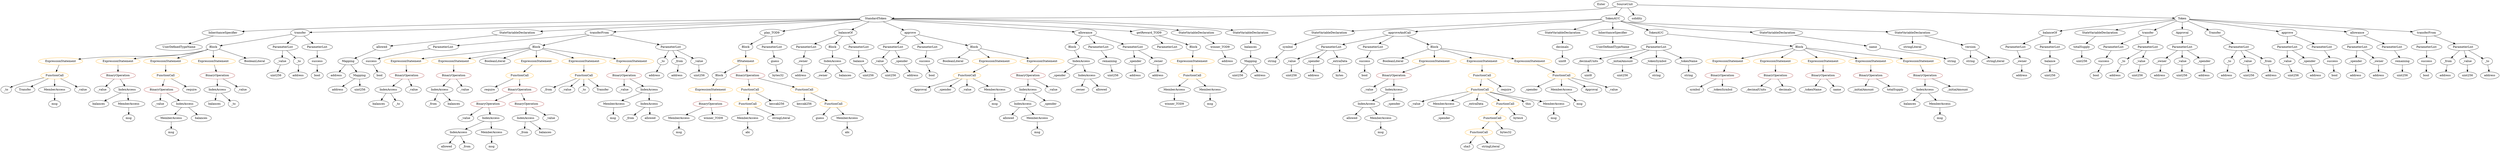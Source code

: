 strict digraph {
	graph [bb="0,0,10678,756"];
	node [label="\N"];
	Enter	[height=0.5,
		pos="6858,738",
		width=0.83628];
	Parameter__spender_3	[color=black,
		height=0.5,
		label=_spender,
		pos="4882,450",
		width=1.2521];
	ElementaryTypeName_address_18	[color=black,
		height=0.5,
		label=address,
		pos="4884,378",
		width=1.0996];
	Parameter__spender_3 -> ElementaryTypeName_address_18	[pos="e,4883.5,396.1 4882.5,431.7 4882.7,424.41 4883,415.73 4883.2,407.54"];
	VariableDeclaration__to	[color=black,
		height=0.5,
		label=_to,
		pos="9490,450",
		width=0.75];
	ElementaryTypeName_address_8	[color=black,
		height=0.5,
		label=address,
		pos="9487,378",
		width=1.0996];
	VariableDeclaration__to -> ElementaryTypeName_address_8	[pos="e,9487.7,396.1 9489.3,431.7 9488.9,424.41 9488.6,415.73 9488.2,407.54"];
	Parameter__value_5	[color=black,
		height=0.5,
		label=_value,
		pos="3795,450",
		width=0.96103];
	ElementaryTypeName_uint256_11	[color=black,
		height=0.5,
		label=uint256,
		pos="3848,378",
		width=1.0442];
	Parameter__value_5 -> ElementaryTypeName_uint256_11	[pos="e,3835.8,395.15 3807.3,432.76 3813.7,424.28 3821.7,413.71 3828.9,404.2"];
	ElementaryTypeName_uint256_4	[color=black,
		height=0.5,
		label=uint256,
		pos="9772,378",
		width=1.0442];
	IndexAccess_Unnamed_17	[color=black,
		height=0.5,
		label=IndexAccess,
		pos="5870,234",
		width=1.6402];
	Identifier_allowed_4	[color=black,
		height=0.5,
		label=allowed,
		pos="5807,162",
		width=1.0858];
	IndexAccess_Unnamed_17 -> Identifier_allowed_4	[pos="e,5821.4,178.99 5855.1,216.41 5847.3,207.74 5837.6,196.97 5828.9,187.38"];
	MemberAccess_Unnamed_13	[color=black,
		height=0.5,
		label=MemberAccess,
		pos="5933,162",
		width=1.9174];
	IndexAccess_Unnamed_17 -> MemberAccess_Unnamed_13	[pos="e,5917.7,179.96 5884.9,216.41 5892.4,208.08 5901.7,197.8 5910.1,188.49"];
	ParameterList_Unnamed_5	[color=black,
		height=0.5,
		label=ParameterList,
		pos="10363,522",
		width=1.7095];
	Parameter_success_1	[color=black,
		height=0.5,
		label=success,
		pos="10363,450",
		width=1.1135];
	ParameterList_Unnamed_5 -> Parameter_success_1	[pos="e,10363,468.1 10363,503.7 10363,496.41 10363,487.73 10363,479.54"];
	ParameterList_Unnamed_6	[color=black,
		height=0.5,
		label=ParameterList,
		pos="9754,522",
		width=1.7095];
	Parameter__value_2	[color=black,
		height=0.5,
		label=_value,
		pos="9750,450",
		width=0.96103];
	ParameterList_Unnamed_6 -> Parameter__value_2	[pos="e,9751,468.1 9753,503.7 9752.6,496.41 9752.1,487.73 9751.6,479.54"];
	Parameter__spender	[color=black,
		height=0.5,
		label=_spender,
		pos="9848,450",
		width=1.2521];
	ParameterList_Unnamed_6 -> Parameter__spender	[pos="e,9827.3,466.43 9775.8,504.76 9788.4,495.38 9804.4,483.44 9818.2,473.2"];
	Identifier__owner_1	[color=black,
		height=0.5,
		label=_owner,
		pos="4647,306",
		width=1.0719];
	Identifier__spender_4	[color=black,
		height=0.5,
		label=_spender,
		pos="6563,306",
		width=1.2521];
	ParameterList_Unnamed_20	[color=black,
		height=0.5,
		label=ParameterList,
		pos="3855,522",
		width=1.7095];
	ParameterList_Unnamed_20 -> Parameter__value_5	[pos="e,3808.6,466.83 3840.5,504.05 3833.1,495.47 3824,484.89 3815.9,475.44"];
	Parameter__spender_2	[color=black,
		height=0.5,
		label=_spender,
		pos="3893,450",
		width=1.2521];
	ParameterList_Unnamed_20 -> Parameter__spender_2	[pos="e,3883.9,467.79 3864.2,504.05 3868.5,496.14 3873.7,486.54 3878.5,477.69"];
	Identifier__tokenName	[color=black,
		height=0.5,
		label=_tokenName,
		pos="7758,306",
		width=1.5986];
	BinaryOperation_Unnamed_16	[color=brown,
		height=0.5,
		label=BinaryOperation,
		pos="7367,378",
		width=1.9867];
	Identifier_symbol	[color=black,
		height=0.5,
		label=symbol,
		pos="7246,306",
		width=1.0581];
	BinaryOperation_Unnamed_16 -> Identifier_symbol	[pos="e,7269.6,320.63 7339.2,360.94 7321.5,350.66 7298.3,337.25 7279.5,326.37"];
	Identifier__tokenSymbol	[color=black,
		height=0.5,
		label=_tokenSymbol,
		pos="7367,306",
		width=1.8065];
	BinaryOperation_Unnamed_16 -> Identifier__tokenSymbol	[pos="e,7367,324.1 7367,359.7 7367,352.41 7367,343.73 7367,335.54"];
	FunctionDefinition_balanceOf	[color=black,
		height=0.5,
		label=balanceOf,
		pos="8731,594",
		width=1.3491];
	ParameterList_Unnamed	[color=black,
		height=0.5,
		label=ParameterList,
		pos="8590,522",
		width=1.7095];
	FunctionDefinition_balanceOf -> ParameterList_Unnamed	[pos="e,8620.1,537.94 8702.8,579 8682,568.69 8653.5,554.52 8630.3,543.02"];
	ParameterList_Unnamed_1	[color=black,
		height=0.5,
		label=ParameterList,
		pos="8731,522",
		width=1.7095];
	FunctionDefinition_balanceOf -> ParameterList_Unnamed_1	[pos="e,8731,540.1 8731,575.7 8731,568.41 8731,559.73 8731,551.54"];
	ExpressionStatement_Unnamed_17	[color=orange,
		height=0.5,
		label=ExpressionStatement,
		pos="7401,450",
		width=2.458];
	ExpressionStatement_Unnamed_17 -> BinaryOperation_Unnamed_16	[pos="e,7375.3,396.1 7392.6,431.7 7388.9,424.07 7384.4,414.92 7380.3,406.4"];
	IndexAccess_Unnamed_10	[color=black,
		height=0.5,
		label=IndexAccess,
		pos="3588,450",
		width=1.6402];
	Identifier__owner	[color=black,
		height=0.5,
		label=_owner,
		pos="3558,378",
		width=1.0719];
	IndexAccess_Unnamed_10 -> Identifier__owner	[pos="e,3565.3,396.1 3580.6,431.7 3577.4,424.15 3573.5,415.12 3569.9,406.68"];
	Identifier_balances_6	[color=black,
		height=0.5,
		label=balances,
		pos="3657,378",
		width=1.1828];
	IndexAccess_Unnamed_10 -> Identifier_balances_6	[pos="e,3641.2,394.99 3604.4,432.41 3613,423.66 3623.7,412.75 3633.3,403.08"];
	Identifier__initialAmount_1	[color=black,
		height=0.5,
		label=_initialAmount,
		pos="7977,306",
		width=1.7927];
	ElementaryTypeName_string_1	[color=black,
		height=0.5,
		label=string,
		pos="5469,450",
		width=0.864];
	StateVariableDeclaration_Unnamed	[color=black,
		height=0.5,
		label=StateVariableDeclaration,
		pos="8940,594",
		width=2.8184];
	VariableDeclaration_totalSupply	[color=black,
		height=0.5,
		label=totalSupply,
		pos="8864,522",
		width=1.4739];
	StateVariableDeclaration_Unnamed -> VariableDeclaration_totalSupply	[pos="e,8881.7,539.31 8921.6,576.05 8912.1,567.33 8900.4,556.54 8890,546.98"];
	ElementaryTypeName_address_9	[color=black,
		height=0.5,
		label=address,
		pos="9200,378",
		width=1.0996];
	InheritanceSpecifier_Unnamed	[color=black,
		height=0.5,
		label=InheritanceSpecifier,
		pos="942,594",
		width=2.3333];
	UserDefinedTypeName_Unnamed	[color=black,
		height=0.5,
		label=UserDefinedTypeName,
		pos="781,522",
		width=2.7214];
	InheritanceSpecifier_Unnamed -> UserDefinedTypeName_Unnamed	[pos="e,817.85,539.02 905.87,577.29 882.91,567.31 852.95,554.28 828.13,543.49"];
	ElementaryTypeName_uint256_13	[color=black,
		height=0.5,
		label=uint256,
		pos="5322,378",
		width=1.0442];
	ElementaryTypeName_bool_6	[color=black,
		height=0.5,
		label=bool,
		pos="5874,378",
		width=0.76697];
	Parameter_balance	[color=black,
		height=0.5,
		label=balance,
		pos="8731,450",
		width=1.0719];
	ElementaryTypeName_uint256_1	[color=black,
		height=0.5,
		label=uint256,
		pos="8731,378",
		width=1.0442];
	Parameter_balance -> ElementaryTypeName_uint256_1	[pos="e,8731,396.1 8731,431.7 8731,424.41 8731,415.73 8731,407.54"];
	Parameter__from	[color=black,
		height=0.5,
		label=_from,
		pos="10456,450",
		width=0.93331];
	ElementaryTypeName_address_2	[color=black,
		height=0.5,
		label=address,
		pos="10448,378",
		width=1.0996];
	Parameter__from -> ElementaryTypeName_address_2	[pos="e,10450,396.1 10454,431.7 10453,424.41 10452,415.73 10451,407.54"];
	Identifier_balances_2	[color=black,
		height=0.5,
		label=balances,
		pos="945,234",
		width=1.1828];
	ExpressionStatement_Unnamed_16	[color=orange,
		height=0.5,
		label=ExpressionStatement,
		pos="7596,450",
		width=2.458];
	BinaryOperation_Unnamed_15	[color=brown,
		height=0.5,
		label=BinaryOperation,
		pos="7596,378",
		width=1.9867];
	ExpressionStatement_Unnamed_16 -> BinaryOperation_Unnamed_15	[pos="e,7596,396.1 7596,431.7 7596,424.41 7596,415.73 7596,407.54"];
	Identifier__value_14	[color=black,
		height=0.5,
		label=_value,
		pos="6090,234",
		width=0.96103];
	Identifier_msg_4	[color=black,
		height=0.5,
		label=msg,
		pos="2654,162",
		width=0.75];
	FunctionDefinition_transfer_1	[color=black,
		height=0.5,
		label=transfer,
		pos="1313,594",
		width=1.0719];
	Block_Unnamed	[color=black,
		height=0.5,
		label=Block,
		pos="930,522",
		width=0.90558];
	FunctionDefinition_transfer_1 -> Block_Unnamed	[pos="e,960.87,528.64 1277.3,586.48 1206.3,573.5 1047.6,544.5 971.86,530.65"];
	ParameterList_Unnamed_12	[color=black,
		height=0.5,
		label=ParameterList,
		pos="1242,522",
		width=1.7095];
	FunctionDefinition_transfer_1 -> ParameterList_Unnamed_12	[pos="e,1259,539.71 1297.2,577.46 1288.4,568.72 1277.1,557.59 1267,547.68"];
	ParameterList_Unnamed_13	[color=black,
		height=0.5,
		label=ParameterList,
		pos="1383,522",
		width=1.7095];
	FunctionDefinition_transfer_1 -> ParameterList_Unnamed_13	[pos="e,1366.2,539.8 1328.9,577.12 1337.6,568.42 1348.6,557.45 1358.3,547.66"];
	Identifier__decimalUnits	[color=black,
		height=0.5,
		label=_decimalUnits,
		pos="7514,306",
		width=1.765];
	BinaryOperation_Unnamed_15 -> Identifier__decimalUnits	[pos="e,7533.3,323.47 7576.6,360.41 7566.3,351.61 7553.4,340.63 7542,330.92"];
	Identifier_decimals	[color=black,
		height=0.5,
		label=decimals,
		pos="7639,306",
		width=1.1967];
	BinaryOperation_Unnamed_15 -> Identifier_decimals	[pos="e,7628.7,323.79 7606.4,360.05 7611.3,352.06 7617.3,342.33 7622.8,333.4"];
	ElementaryTypeName_address	[color=black,
		height=0.5,
		label=address,
		pos="8613,378",
		width=1.0996];
	ElementaryTypeName_address_10	[color=black,
		height=0.5,
		label=address,
		pos="9390,378",
		width=1.0996];
	IndexAccess_Unnamed_7	[color=black,
		height=0.5,
		label=IndexAccess,
		pos="1908,306",
		width=1.6402];
	Identifier__from_2	[color=black,
		height=0.5,
		label=_from,
		pos="1861,234",
		width=0.93331];
	IndexAccess_Unnamed_7 -> Identifier__from_2	[pos="e,1871.9,251.31 1896.6,288.05 1891.1,279.85 1884.4,269.83 1878.3,260.71"];
	Identifier_balances_5	[color=black,
		height=0.5,
		label=balances,
		pos="1955,234",
		width=1.1828];
	IndexAccess_Unnamed_7 -> Identifier_balances_5	[pos="e,1943.7,251.79 1919.4,288.05 1924.8,279.97 1931.4,270.12 1937.5,261.11"];
	MemberAccess_Unnamed_6	[color=black,
		height=0.5,
		label=MemberAccess,
		pos="3252,162",
		width=1.9174];
	Identifier_abi_1	[color=black,
		height=0.5,
		label=abi,
		pos="3252,90",
		width=0.75];
	MemberAccess_Unnamed_6 -> Identifier_abi_1	[pos="e,3252,108.1 3252,143.7 3252,136.41 3252,127.73 3252,119.54"];
	Identifier__to_1	[color=black,
		height=0.5,
		label=_to,
		pos="27,306",
		width=0.75];
	BinaryOperation_Unnamed_6	[color=brown,
		height=0.5,
		label=BinaryOperation,
		pos="1792,378",
		width=1.9867];
	IndexAccess_Unnamed_6	[color=black,
		height=0.5,
		label=IndexAccess,
		pos="1684,306",
		width=1.6402];
	BinaryOperation_Unnamed_6 -> IndexAccess_Unnamed_6	[pos="e,1708.2,322.67 1767,360.76 1752.3,351.27 1733.6,339.15 1717.7,328.82"];
	Identifier__value_6	[color=black,
		height=0.5,
		label=_value,
		pos="1796,306",
		width=0.96103];
	BinaryOperation_Unnamed_6 -> Identifier__value_6	[pos="e,1795,324.1 1793,359.7 1793.4,352.41 1793.9,343.73 1794.4,335.54"];
	BooleanLiteral_Unnamed_3	[color=black,
		height=0.5,
		label=BooleanLiteral,
		pos="5996,450",
		width=1.7788];
	Parameter__value_3	[color=black,
		height=0.5,
		label=_value,
		pos="1218,450",
		width=0.96103];
	ElementaryTypeName_uint256_8	[color=black,
		height=0.5,
		label=uint256,
		pos="1203,378",
		width=1.0442];
	Parameter__value_3 -> ElementaryTypeName_uint256_8	[pos="e,1206.7,396.1 1214.3,431.7 1212.7,424.32 1210.8,415.52 1209.1,407.25"];
	Identifier_totalSupply	[color=black,
		height=0.5,
		label=totalSupply,
		pos="8113,306",
		width=1.4739];
	Parameter__decimalUnits	[color=black,
		height=0.5,
		label=_decimalUnits,
		pos="6802,450",
		width=1.765];
	ElementaryTypeName_uint8_1	[color=black,
		height=0.5,
		label=uint8,
		pos="6802,378",
		width=0.7947];
	Parameter__decimalUnits -> ElementaryTypeName_uint8_1	[pos="e,6802,396.1 6802,431.7 6802,424.41 6802,415.73 6802,407.54"];
	StateVariableDeclaration_Unnamed_3	[color=black,
		height=0.5,
		label=StateVariableDeclaration,
		pos="1985,594",
		width=2.8184];
	VariableDeclaration_allowed	[color=black,
		height=0.5,
		label=allowed,
		pos="1682,522",
		width=1.0858];
	StateVariableDeclaration_Unnamed_3 -> VariableDeclaration_allowed	[pos="e,1716.2,530.9 1924.8,579.09 1866.6,565.64 1779.7,545.57 1727.2,533.44"];
	Identifier_guess	[color=black,
		height=0.5,
		label=guess,
		pos="3562,162",
		width=0.87786];
	Parameter_success_4	[color=black,
		height=0.5,
		label=success,
		pos="1645,450",
		width=1.1135];
	ElementaryTypeName_bool_4	[color=black,
		height=0.5,
		label=bool,
		pos="1658,378",
		width=0.76697];
	Parameter_success_4 -> ElementaryTypeName_bool_4	[pos="e,1654.8,396.1 1648.2,431.7 1649.6,424.32 1651.2,415.52 1652.8,407.25"];
	stringLiteral_Unnamed_2	[color=black,
		height=0.5,
		label=stringLiteral,
		pos="8190,522",
		width=1.5016];
	IndexAccess_Unnamed_15	[color=black,
		height=0.5,
		label=IndexAccess,
		pos="8243,306",
		width=1.6402];
	Identifier_balances_7	[color=black,
		height=0.5,
		label=balances,
		pos="8178,234",
		width=1.1828];
	IndexAccess_Unnamed_15 -> Identifier_balances_7	[pos="e,8192.8,250.99 8227.6,288.41 8219.5,279.74 8209.5,268.97 8200.6,259.38"];
	MemberAccess_Unnamed_12	[color=black,
		height=0.5,
		label=MemberAccess,
		pos="8308,234",
		width=1.9174];
	IndexAccess_Unnamed_15 -> MemberAccess_Unnamed_12	[pos="e,8292.3,251.96 8258.4,288.41 8266.2,279.99 8275.9,269.58 8284.6,260.2"];
	Identifier_msg_11	[color=black,
		height=0.5,
		label=msg,
		pos="6808,234",
		width=0.75];
	ElementaryTypeName_bytes32	[color=black,
		height=0.5,
		label=bytes32,
		pos="3365,378",
		width=1.0996];
	Identifier__initialAmount	[color=black,
		height=0.5,
		label=_initialAmount,
		pos="8385,306",
		width=1.7927];
	MemberAccess_Unnamed_14	[color=black,
		height=0.5,
		label=MemberAccess,
		pos="6695,306",
		width=1.9174];
	MemberAccess_Unnamed_14 -> Identifier_msg_11	[pos="e,6788.5,247.05 6720.9,288.94 6738.2,278.23 6761,264.13 6778.9,253.03"];
	BinaryOperation_Unnamed_17	[color=brown,
		height=0.5,
		label=BinaryOperation,
		pos="5992,378",
		width=1.9867];
	Identifier__value_12	[color=black,
		height=0.5,
		label=_value,
		pos="5880,306",
		width=0.96103];
	BinaryOperation_Unnamed_17 -> Identifier__value_12	[pos="e,5901.3,320.33 5966,360.76 5949.6,350.5 5928.3,337.18 5911,326.37"];
	IndexAccess_Unnamed_16	[color=black,
		height=0.5,
		label=IndexAccess,
		pos="5992,306",
		width=1.6402];
	BinaryOperation_Unnamed_17 -> IndexAccess_Unnamed_16	[pos="e,5992,324.1 5992,359.7 5992,352.41 5992,343.73 5992,335.54"];
	Identifier__value_5	[color=black,
		height=0.5,
		label=_value,
		pos="2054,162",
		width=0.96103];
	Parameter_success_6	[color=black,
		height=0.5,
		label=success,
		pos="5874,450",
		width=1.1135];
	Parameter_success_6 -> ElementaryTypeName_bool_6	[pos="e,5874,396.1 5874,431.7 5874,424.41 5874,415.73 5874,407.54"];
	Identifier_Approval	[color=black,
		height=0.5,
		label=Approval,
		pos="3942,306",
		width=1.266];
	Identifier__value_8	[color=black,
		height=0.5,
		label=_value,
		pos="2706,306",
		width=0.96103];
	ElementaryTypeName_address_4	[color=black,
		height=0.5,
		label=address,
		pos="9867,378",
		width=1.0996];
	Block_Unnamed_7	[color=black,
		height=0.5,
		label=Block,
		pos="4625,522",
		width=0.90558];
	IndexAccess_Unnamed_13	[color=black,
		height=0.5,
		label=IndexAccess,
		pos="4650,450",
		width=1.6402];
	Block_Unnamed_7 -> IndexAccess_Unnamed_13	[pos="e,4643.8,468.28 4631.1,504.05 4633.7,496.52 4637,487.44 4640,478.94"];
	ElementaryTypeName_string_3	[color=black,
		height=0.5,
		label=string,
		pos="7237,378",
		width=0.864];
	ElementaryTypeName_address_3	[color=black,
		height=0.5,
		label=address,
		pos="10638,378",
		width=1.0996];
	Identifier__from	[color=black,
		height=0.5,
		label=_from,
		pos="2309,90",
		width=0.93331];
	FunctionCall_Unnamed_8	[color=orange,
		height=0.5,
		label=FunctionCall,
		pos="5129,378",
		width=1.6125];
	MemberAccess_Unnamed_8	[color=black,
		height=0.5,
		label=MemberAccess,
		pos="5051,306",
		width=1.9174];
	FunctionCall_Unnamed_8 -> MemberAccess_Unnamed_8	[pos="e,5069.5,323.63 5110.9,360.76 5101.1,351.97 5088.8,340.93 5077.9,331.14"];
	MemberAccess_Unnamed_9	[color=black,
		height=0.5,
		label=MemberAccess,
		pos="5207,306",
		width=1.9174];
	FunctionCall_Unnamed_8 -> MemberAccess_Unnamed_9	[pos="e,5188.5,323.63 5147.1,360.76 5156.9,351.97 5169.2,340.93 5180.1,331.14"];
	MemberAccess_Unnamed_15	[color=black,
		height=0.5,
		label=MemberAccess,
		pos="6212,234",
		width=1.9174];
	Identifier__spender_5	[color=black,
		height=0.5,
		label=_spender,
		pos="6212,162",
		width=1.2521];
	MemberAccess_Unnamed_15 -> Identifier__spender_5	[pos="e,6212,180.1 6212,215.7 6212,208.41 6212,199.73 6212,191.54"];
	Identifier_allowed_2	[color=black,
		height=0.5,
		label=allowed,
		pos="4333,162",
		width=1.0858];
	FunctionCall_Unnamed_12	[color=orange,
		height=0.5,
		label=FunctionCall,
		pos="6351,306",
		width=1.6125];
	FunctionCall_Unnamed_12 -> Identifier__value_14	[pos="e,6116.3,245.81 6303.5,295.26 6259.2,285.73 6191.5,270.06 6134,252 6131.7,251.29 6129.4,250.53 6127.1,249.73"];
	FunctionCall_Unnamed_12 -> MemberAccess_Unnamed_15	[pos="e,6242.9,250.55 6321.5,290.15 6301.6,280.11 6274.9,266.7 6252.9,255.62"];
	Identifier__extraData	[color=black,
		height=0.5,
		label=_extraData,
		pos="6350,234",
		width=1.4046];
	FunctionCall_Unnamed_12 -> Identifier__extraData	[pos="e,6350.2,252.1 6350.8,287.7 6350.6,280.41 6350.5,271.73 6350.4,263.54"];
	FunctionCall_Unnamed_13	[color=orange,
		height=0.5,
		label=FunctionCall,
		pos="6477,234",
		width=1.6125];
	FunctionCall_Unnamed_12 -> FunctionCall_Unnamed_13	[pos="e,6449.7,250.16 6378.3,289.81 6396.3,279.81 6420.1,266.6 6439.8,255.65"];
	Identifier_this	[color=black,
		height=0.5,
		label=this,
		pos="6580,234",
		width=0.75];
	FunctionCall_Unnamed_12 -> Identifier_this	[pos="e,6558.9,245.69 6394.9,293.89 6442.9,281.56 6516.8,262.07 6544,252 6545.5,251.43 6547.1,250.82 6548.7,250.18"];
	MemberAccess_Unnamed_16	[color=black,
		height=0.5,
		label=MemberAccess,
		pos="6694,234",
		width=1.9174];
	FunctionCall_Unnamed_12 -> MemberAccess_Unnamed_16	[pos="e,6642.9,246.41 6394.1,293.59 6402.1,291.63 6410.3,289.68 6418,288 6505.4,268.99 6528.3,269.53 6616,252 6621.2,250.97 6626.5,249.87 \
6631.9,248.74"];
	Identifier_msg_10	[color=black,
		height=0.5,
		label=msg,
		pos="5933,90",
		width=0.75];
	FunctionCall_Unnamed_10	[color=orange,
		height=0.5,
		label=FunctionCall,
		pos="6695,378",
		width=1.6125];
	FunctionCall_Unnamed_10 -> Identifier__spender_4	[pos="e,6589.5,321.04 6666.7,361.98 6647,351.56 6620.7,337.57 6599.4,326.32"];
	FunctionCall_Unnamed_10 -> MemberAccess_Unnamed_14	[pos="e,6695,324.1 6695,359.7 6695,352.41 6695,343.73 6695,335.54"];
	Identifier_Approval_1	[color=black,
		height=0.5,
		label=Approval,
		pos="6828,306",
		width=1.266];
	FunctionCall_Unnamed_10 -> Identifier_Approval_1	[pos="e,6801.3,321.04 6723.5,361.98 6743.3,351.56 6769.9,337.57 6791.3,326.32"];
	Identifier__value_13	[color=black,
		height=0.5,
		label=_value,
		pos="6926,306",
		width=0.96103];
	FunctionCall_Unnamed_10 -> Identifier__value_13	[pos="e,6899.8,317.86 6739.1,365.93 6777.4,355.98 6834.3,340.44 6883,324 6885,323.34 6887,322.63 6889,321.9"];
	Identifier_Transfer	[color=black,
		height=0.5,
		label=Transfer,
		pos="114,306",
		width=1.1689];
	BinaryOperation_Unnamed	[color=brown,
		height=0.5,
		label=BinaryOperation,
		pos="713,306",
		width=1.9867];
	Identifier__value	[color=black,
		height=0.5,
		label=_value,
		pos="706,234",
		width=0.96103];
	BinaryOperation_Unnamed -> Identifier__value	[pos="e,707.71,252.1 711.27,287.7 710.54,280.41 709.67,271.73 708.85,263.54"];
	IndexAccess_Unnamed	[color=black,
		height=0.5,
		label=IndexAccess,
		pos="818,234",
		width=1.6402];
	BinaryOperation_Unnamed -> IndexAccess_Unnamed	[pos="e,794.14,250.91 737.35,288.76 751.5,279.33 769.52,267.32 784.94,257.04"];
	Parameter__owner_2	[color=black,
		height=0.5,
		label=_owner,
		pos="3465,450",
		width=1.0719];
	ElementaryTypeName_address_15	[color=black,
		height=0.5,
		label=address,
		pos="3462,378",
		width=1.0996];
	Parameter__owner_2 -> ElementaryTypeName_address_15	[pos="e,3462.7,396.1 3464.3,431.7 3463.9,424.41 3463.6,415.73 3463.2,407.54"];
	Identifier__to	[color=black,
		height=0.5,
		label=_to,
		pos="1033,234",
		width=0.75];
	BooleanLiteral_Unnamed_2	[color=black,
		height=0.5,
		label=BooleanLiteral,
		pos="4118,450",
		width=1.7788];
	FunctionDefinition_transferFrom_1	[color=black,
		height=0.5,
		label=transferFrom,
		pos="2610,594",
		width=1.6402];
	ParameterList_Unnamed_15	[color=black,
		height=0.5,
		label=ParameterList,
		pos="1940,522",
		width=1.7095];
	FunctionDefinition_transferFrom_1 -> ParameterList_Unnamed_15	[pos="e,1997.4,529 2554.9,587.24 2433.2,574.53 2141.9,544.1 2008.7,530.17"];
	Block_Unnamed_1	[color=black,
		height=0.5,
		label=Block,
		pos="2329,522",
		width=0.90558];
	FunctionDefinition_transferFrom_1 -> Block_Unnamed_1	[pos="e,2358.2,530.27 2565.2,581.83 2511.1,568.37 2421.2,545.97 2369.3,533.04"];
	ParameterList_Unnamed_14	[color=black,
		height=0.5,
		label=ParameterList,
		pos="2892,522",
		width=1.7095];
	FunctionDefinition_transferFrom_1 -> ParameterList_Unnamed_14	[pos="e,2846.1,534.39 2654.7,581.91 2703.5,569.78 2782,550.31 2835.2,537.11"];
	Identifier_sha3	[color=black,
		height=0.5,
		label=sha3,
		pos="6313,18",
		width=0.76697];
	ExpressionStatement_Unnamed_18	[color=orange,
		height=0.5,
		label=ExpressionStatement,
		pos="6167,450",
		width=2.458];
	ExpressionStatement_Unnamed_18 -> BinaryOperation_Unnamed_17	[pos="e,6028.9,393.77 6128.2,433.46 6102,423.01 6067.4,409.16 6039.6,398.04"];
	MemberAccess_Unnamed_4	[color=black,
		height=0.5,
		label=MemberAccess,
		pos="2660,234",
		width=1.9174];
	MemberAccess_Unnamed_4 -> Identifier_msg_4	[pos="e,2655.5,180.1 2658.5,215.7 2657.9,208.41 2657.1,199.73 2656.4,191.54"];
	ParameterList_Unnamed_18	[color=black,
		height=0.5,
		label=ParameterList,
		pos="3485,522",
		width=1.7095];
	ParameterList_Unnamed_18 -> Parameter__owner_2	[pos="e,3469.9,468.1 3480.1,503.7 3477.9,496.24 3475.4,487.32 3473,478.97"];
	ElementaryTypeName_string_2	[color=black,
		height=0.5,
		label=string,
		pos="8399,450",
		width=0.864];
	ExpressionStatement_Unnamed_10	[color=orange,
		height=0.5,
		label=ExpressionStatement,
		pos="5129,450",
		width=2.458];
	ExpressionStatement_Unnamed_10 -> FunctionCall_Unnamed_8	[pos="e,5129,396.1 5129,431.7 5129,424.41 5129,415.73 5129,407.54"];
	Identifier_msg_6	[color=black,
		height=0.5,
		label=msg,
		pos="5207,234",
		width=0.75];
	Identifier__from_4	[color=black,
		height=0.5,
		label=_from,
		pos="2358,306",
		width=0.93331];
	ElementaryTypeName_address_21	[color=black,
		height=0.5,
		label=address,
		pos="1474,306",
		width=1.0996];
	Identifier_balances_4	[color=black,
		height=0.5,
		label=balances,
		pos="1640,234",
		width=1.1828];
	IndexAccess_Unnamed_6 -> Identifier_balances_4	[pos="e,1650.6,251.79 1673.3,288.05 1668.3,280.06 1662.2,270.33 1656.6,261.4"];
	Identifier__to_2	[color=black,
		height=0.5,
		label=_to,
		pos="1728,234",
		width=0.75];
	IndexAccess_Unnamed_6 -> Identifier__to_2	[pos="e,1718.1,250.83 1694.7,288.05 1699.9,279.73 1706.3,269.54 1712.1,260.32"];
	ElementaryTypeName_bytes	[color=black,
		height=0.5,
		label=bytes,
		pos="5765,378",
		width=0.85014];
	ExpressionStatement_Unnamed_15	[color=orange,
		height=0.5,
		label=ExpressionStatement,
		pos="7791,450",
		width=2.458];
	BinaryOperation_Unnamed_14	[color=brown,
		height=0.5,
		label=BinaryOperation,
		pos="7791,378",
		width=1.9867];
	ExpressionStatement_Unnamed_15 -> BinaryOperation_Unnamed_14	[pos="e,7791,396.1 7791,431.7 7791,424.41 7791,415.73 7791,407.54"];
	ExpressionStatement_Unnamed_3	[color=orange,
		height=0.5,
		label=ExpressionStatement,
		pos="305,450",
		width=2.458];
	FunctionCall_Unnamed_1	[color=orange,
		height=0.5,
		label=FunctionCall,
		pos="243,378",
		width=1.6125];
	ExpressionStatement_Unnamed_3 -> FunctionCall_Unnamed_1	[pos="e,257.87,395.79 289.99,432.05 282.6,423.71 273.55,413.49 265.37,404.25"];
	ExpressionStatement_Unnamed_5	[color=orange,
		height=0.5,
		label=ExpressionStatement,
		pos="1792,450",
		width=2.458];
	ExpressionStatement_Unnamed_5 -> BinaryOperation_Unnamed_6	[pos="e,1792,396.1 1792,431.7 1792,424.41 1792,415.73 1792,407.54"];
	ExpressionStatement_Unnamed_6	[color=orange,
		height=0.5,
		label=ExpressionStatement,
		pos="1987,450",
		width=2.458];
	BinaryOperation_Unnamed_7	[color=brown,
		height=0.5,
		label=BinaryOperation,
		pos="1987,378",
		width=1.9867];
	ExpressionStatement_Unnamed_6 -> BinaryOperation_Unnamed_7	[pos="e,1987,396.1 1987,431.7 1987,424.41 1987,415.73 1987,407.54"];
	MemberAccess_Unnamed_2	[color=black,
		height=0.5,
		label=MemberAccess,
		pos="243,306",
		width=1.9174];
	Identifier_msg_2	[color=black,
		height=0.5,
		label=msg,
		pos="243,234",
		width=0.75];
	MemberAccess_Unnamed_2 -> Identifier_msg_2	[pos="e,243,252.1 243,287.7 243,280.41 243,271.73 243,263.54"];
	ElementaryTypeName_uint256_9	[color=black,
		height=0.5,
		label=uint256,
		pos="3026,378",
		width=1.0442];
	ParameterList_Unnamed_17	[color=black,
		height=0.5,
		label=ParameterList,
		pos="5019,522",
		width=1.7095];
	FunctionCall_Unnamed_6	[color=orange,
		height=0.5,
		label=FunctionCall,
		pos="3259,306",
		width=1.6125];
	FunctionCall_Unnamed_7	[color=orange,
		height=0.5,
		label=FunctionCall,
		pos="3252,234",
		width=1.6125];
	FunctionCall_Unnamed_6 -> FunctionCall_Unnamed_7	[pos="e,3253.7,252.1 3257.3,287.7 3256.5,280.41 3255.7,271.73 3254.9,263.54"];
	Identifier_keccak256_1	[color=black,
		height=0.5,
		label=keccak256,
		pos="3378,234",
		width=1.3907];
	FunctionCall_Unnamed_6 -> Identifier_keccak256_1	[pos="e,3352.8,249.85 3285.1,289.64 3302.1,279.65 3324.4,266.52 3342.9,255.63"];
	Block_Unnamed_2	[color=black,
		height=0.5,
		label=Block,
		pos="3232,522",
		width=0.90558];
	IfStatement_Unnamed	[color=orange,
		height=0.5,
		label=IfStatement,
		pos="3232,450",
		width=1.4739];
	Block_Unnamed_2 -> IfStatement_Unnamed	[pos="e,3232,468.1 3232,503.7 3232,496.41 3232,487.73 3232,479.54"];
	IndexAccess_Unnamed_12	[color=black,
		height=0.5,
		label=IndexAccess,
		pos="4396,234",
		width=1.6402];
	IndexAccess_Unnamed_12 -> Identifier_allowed_2	[pos="e,4347.4,178.99 4381.1,216.41 4373.3,207.74 4363.6,196.97 4354.9,187.38"];
	MemberAccess_Unnamed_10	[color=black,
		height=0.5,
		label=MemberAccess,
		pos="4459,162",
		width=1.9174];
	IndexAccess_Unnamed_12 -> MemberAccess_Unnamed_10	[pos="e,4443.7,179.96 4410.9,216.41 4418.4,208.08 4427.7,197.8 4436.1,188.49"];
	FunctionCall_Unnamed_2	[color=orange,
		height=0.5,
		label=FunctionCall,
		pos="2235,378",
		width=1.6125];
	Identifier_require_1	[color=black,
		height=0.5,
		label=require,
		pos="2109,306",
		width=1.0026];
	FunctionCall_Unnamed_2 -> Identifier_require_1	[pos="e,2132.5,320.04 2207.7,361.81 2188.5,351.15 2162.7,336.83 2142.3,325.5"];
	BinaryOperation_Unnamed_3	[color=brown,
		height=0.5,
		label=BinaryOperation,
		pos="2235,306",
		width=1.9867];
	FunctionCall_Unnamed_2 -> BinaryOperation_Unnamed_3	[pos="e,2235,324.1 2235,359.7 2235,352.41 2235,343.73 2235,335.54"];
	FunctionCall_Unnamed_4	[color=orange,
		height=0.5,
		label=FunctionCall,
		pos="3496,306",
		width=1.6125];
	Identifier_keccak256	[color=black,
		height=0.5,
		label=keccak256,
		pos="3496,234",
		width=1.3907];
	FunctionCall_Unnamed_4 -> Identifier_keccak256	[pos="e,3496,252.1 3496,287.7 3496,280.41 3496,271.73 3496,263.54"];
	FunctionCall_Unnamed_5	[color=orange,
		height=0.5,
		label=FunctionCall,
		pos="3622,234",
		width=1.6125];
	FunctionCall_Unnamed_4 -> FunctionCall_Unnamed_5	[pos="e,3594.7,250.16 3523.3,289.81 3541.3,279.81 3565.1,266.6 3584.8,255.65"];
	ElementaryTypeName_address_22	[color=black,
		height=0.5,
		label=address,
		pos="5651,378",
		width=1.0996];
	VariableDeclaration__value	[color=black,
		height=0.5,
		label=_value,
		pos="9576,450",
		width=0.96103];
	ElementaryTypeName_uint256_6	[color=black,
		height=0.5,
		label=uint256,
		pos="9582,378",
		width=1.0442];
	VariableDeclaration__value -> ElementaryTypeName_uint256_6	[pos="e,9580.5,396.1 9577.5,431.7 9578.1,424.41 9578.9,415.73 9579.6,407.54"];
	Identifier__value_1	[color=black,
		height=0.5,
		label=_value,
		pos="452,306",
		width=0.96103];
	FunctionDefinition_play_TOD9	[color=black,
		height=0.5,
		label=play_TOD9,
		pos="3344,594",
		width=1.5293];
	FunctionDefinition_play_TOD9 -> Block_Unnamed_2	[pos="e,3253,536.14 3319.1,577.46 3302.4,567 3280.2,553.12 3262.4,542"];
	ParameterList_Unnamed_16	[color=black,
		height=0.5,
		label=ParameterList,
		pos="3344,522",
		width=1.7095];
	FunctionDefinition_play_TOD9 -> ParameterList_Unnamed_16	[pos="e,3344,540.1 3344,575.7 3344,568.41 3344,559.73 3344,551.54"];
	ElementaryTypeName_bool	[color=black,
		height=0.5,
		label=bool,
		pos="8925,378",
		width=0.76697];
	ParameterList_Unnamed_7	[color=black,
		height=0.5,
		label=ParameterList,
		pos="9919,522",
		width=1.7095];
	Parameter_success_2	[color=black,
		height=0.5,
		label=success,
		pos="9951,450",
		width=1.1135];
	ParameterList_Unnamed_7 -> Parameter_success_2	[pos="e,9943.2,468.1 9926.9,503.7 9930.4,496.07 9934.6,486.92 9938.5,478.4"];
	ElementaryTypeName_uint256_16	[color=black,
		height=0.5,
		label=uint256,
		pos="5553,378",
		width=1.0442];
	ParameterList_Unnamed_25	[color=black,
		height=0.5,
		label=ParameterList,
		pos="5722,522",
		width=1.7095];
	Parameter__value_6	[color=black,
		height=0.5,
		label=_value,
		pos="5553,450",
		width=0.96103];
	ParameterList_Unnamed_25 -> Parameter__value_6	[pos="e,5579.5,461.99 5687.4,506.67 5659,494.93 5619,478.35 5590.1,466.35"];
	Parameter__spender_4	[color=black,
		height=0.5,
		label=_spender,
		pos="5651,450",
		width=1.2521];
	ParameterList_Unnamed_25 -> Parameter__spender_4	[pos="e,5667.2,466.99 5705.2,504.41 5696.2,495.57 5685,484.53 5675.1,474.79"];
	Parameter__extraData	[color=black,
		height=0.5,
		label=_extraData,
		pos="5765,450",
		width=1.4046];
	ParameterList_Unnamed_25 -> Parameter__extraData	[pos="e,5754.7,467.79 5732.4,504.05 5737.3,496.06 5743.3,486.33 5748.8,477.4"];
	ParameterList_Unnamed_3	[color=black,
		height=0.5,
		label=ParameterList,
		pos="8997,522",
		width=1.7095];
	Parameter_success	[color=black,
		height=0.5,
		label=success,
		pos="8946,450",
		width=1.1135];
	ParameterList_Unnamed_3 -> Parameter_success	[pos="e,8957.9,467.31 8984.7,504.05 8978.6,495.77 8971.2,485.62 8964.5,476.42"];
	ElementaryTypeName_uint256_10	[color=black,
		height=0.5,
		label=uint256,
		pos="3755,378",
		width=1.0442];
	Identifier_require	[color=black,
		height=0.5,
		label=require,
		pos="839,306",
		width=1.0026];
	ElementaryTypeName_bool_2	[color=black,
		height=0.5,
		label=bool,
		pos="9952,378",
		width=0.76697];
	ElementaryTypeName_address_6	[color=black,
		height=0.5,
		label=address,
		pos="10054,378",
		width=1.0996];
	Identifier__spender_2	[color=black,
		height=0.5,
		label=_spender,
		pos="4552,378",
		width=1.2521];
	Parameter__owner	[color=black,
		height=0.5,
		label=_owner,
		pos="8613,450",
		width=1.0719];
	ParameterList_Unnamed -> Parameter__owner	[pos="e,8607.4,468.1 8595.7,503.7 8598.1,496.24 8601.1,487.32 8603.8,478.97"];
	ElementaryTypeName_address_11	[color=black,
		height=0.5,
		label=address,
		pos="1298,378",
		width=1.0996];
	FunctionDefinition_balanceOf_1	[color=black,
		height=0.5,
		label=balanceOf,
		pos="3653,594",
		width=1.3491];
	FunctionDefinition_balanceOf_1 -> ParameterList_Unnamed_18	[pos="e,3519.2,537.26 3621.8,580 3595.8,569.19 3558.6,553.67 3529.5,541.55"];
	Block_Unnamed_5	[color=black,
		height=0.5,
		label=Block,
		pos="3597,522",
		width=0.90558];
	FunctionDefinition_balanceOf_1 -> Block_Unnamed_5	[pos="e,3609.8,538.99 3639.7,576.41 3632.9,567.92 3624.5,557.41 3617,547.96"];
	ParameterList_Unnamed_19	[color=black,
		height=0.5,
		label=ParameterList,
		pos="3709,522",
		width=1.7095];
	FunctionDefinition_balanceOf_1 -> ParameterList_Unnamed_19	[pos="e,3695.4,539.96 3666.3,576.41 3672.9,568.16 3681,558.01 3688.4,548.78"];
	Parameter__value_1	[color=black,
		height=0.5,
		label=_value,
		pos="10543,450",
		width=0.96103];
	ElementaryTypeName_uint256_3	[color=black,
		height=0.5,
		label=uint256,
		pos="10543,378",
		width=1.0442];
	Parameter__value_1 -> ElementaryTypeName_uint256_3	[pos="e,10543,396.1 10543,431.7 10543,424.41 10543,415.73 10543,407.54"];
	FunctionCall_Unnamed_7 -> MemberAccess_Unnamed_6	[pos="e,3252,180.1 3252,215.7 3252,208.41 3252,199.73 3252,191.54"];
	stringLiteral_Unnamed	[color=black,
		height=0.5,
		label=stringLiteral,
		pos="3393,162",
		width=1.5016];
	FunctionCall_Unnamed_7 -> stringLiteral_Unnamed	[pos="e,3363.6,177.58 3281.9,218.15 3302.8,207.78 3330.9,193.83 3353.6,182.55"];
	ParameterList_Unnamed_26	[color=black,
		height=0.5,
		label=ParameterList,
		pos="5981,522",
		width=1.7095];
	ParameterList_Unnamed_26 -> Parameter_success_6	[pos="e,5896,465.39 5956.7,505.12 5941.5,495.13 5921.6,482.16 5905.2,471.42"];
	Parameter__value_6 -> ElementaryTypeName_uint256_16	[pos="e,5553,396.1 5553,431.7 5553,424.41 5553,415.73 5553,407.54"];
	FunctionDefinition_transfer	[color=black,
		height=0.5,
		label=transfer,
		pos="9138,594",
		width=1.0719];
	FunctionDefinition_transfer -> ParameterList_Unnamed_3	[pos="e,9027.4,538.07 9112.1,580.16 9091.3,569.81 9061.6,555.07 9037.6,543.15"];
	ParameterList_Unnamed_2	[color=black,
		height=0.5,
		label=ParameterList,
		pos="9138,522",
		width=1.7095];
	FunctionDefinition_transfer -> ParameterList_Unnamed_2	[pos="e,9138,540.1 9138,575.7 9138,568.41 9138,559.73 9138,551.54"];
	Parameter_balance_1	[color=black,
		height=0.5,
		label=balance,
		pos="3704,450",
		width=1.0719];
	Parameter_balance_1 -> ElementaryTypeName_uint256_10	[pos="e,3743,395.47 3716.1,432.41 3722.1,424.13 3729.6,413.92 3736.3,404.66"];
	Parameter__to	[color=black,
		height=0.5,
		label=_to,
		pos="9031,450",
		width=0.75];
	ElementaryTypeName_address_1	[color=black,
		height=0.5,
		label=address,
		pos="9010,378",
		width=1.0996];
	Parameter__to -> ElementaryTypeName_address_1	[pos="e,9015.2,396.28 9025.9,432.05 9023.7,424.6 9021,415.64 9018.5,407.22"];
	ExpressionStatement_Unnamed_12	[color=orange,
		height=0.5,
		label=ExpressionStatement,
		pos="4289,450",
		width=2.458];
	FunctionCall_Unnamed_9	[color=orange,
		height=0.5,
		label=FunctionCall,
		pos="4149,378",
		width=1.6125];
	ExpressionStatement_Unnamed_12 -> FunctionCall_Unnamed_9	[pos="e,4178.6,393.79 4256.9,432.94 4236.6,422.81 4210.3,409.65 4188.7,398.87"];
	EventDefinition_Approval	[color=black,
		height=0.5,
		label=Approval,
		pos="9293,594",
		width=1.266];
	ParameterList_Unnamed_11	[color=black,
		height=0.5,
		label=ParameterList,
		pos="9293,522",
		width=1.7095];
	EventDefinition_Approval -> ParameterList_Unnamed_11	[pos="e,9293,540.1 9293,575.7 9293,568.41 9293,559.73 9293,551.54"];
	Block_Unnamed_4	[color=black,
		height=0.5,
		label=Block,
		pos="5131,522",
		width=0.90558];
	Block_Unnamed_4 -> ExpressionStatement_Unnamed_10	[pos="e,5129.5,468.1 5130.5,503.7 5130.3,496.41 5130,487.73 5129.8,479.54"];
	Identifier_allowed	[color=black,
		height=0.5,
		label=allowed,
		pos="1965,18",
		width=1.0858];
	IndexAccess_Unnamed_2	[color=black,
		height=0.5,
		label=IndexAccess,
		pos="952,306",
		width=1.6402];
	IndexAccess_Unnamed_2 -> Identifier_balances_2	[pos="e,946.71,252.1 950.27,287.7 949.54,280.41 948.67,271.73 947.85,263.54"];
	IndexAccess_Unnamed_2 -> Identifier__to	[pos="e,1017,248.79 970.79,288.76 981.96,279.11 996.26,266.75 1008.3,256.31"];
	Parameter_success_2 -> ElementaryTypeName_bool_2	[pos="e,9951.8,396.1 9951.2,431.7 9951.4,424.41 9951.5,415.73 9951.6,407.54"];
	VariableDeclaration__owner	[color=black,
		height=0.5,
		label=_owner,
		pos="9202,450",
		width=1.0719];
	VariableDeclaration__owner -> ElementaryTypeName_address_9	[pos="e,9200.5,396.1 9201.5,431.7 9201.3,424.41 9201,415.73 9200.8,407.54"];
	IndexAccess_Unnamed_8	[color=black,
		height=0.5,
		label=IndexAccess,
		pos="2818,306",
		width=1.6402];
	IndexAccess_Unnamed_8 -> MemberAccess_Unnamed_4	[pos="e,2693.9,250.04 2785.6,290.67 2762.2,280.26 2730.1,266.06 2704.2,254.6"];
	IndexAccess_Unnamed_9	[color=black,
		height=0.5,
		label=IndexAccess,
		pos="2818,234",
		width=1.6402];
	IndexAccess_Unnamed_8 -> IndexAccess_Unnamed_9	[pos="e,2818,252.1 2818,287.7 2818,280.41 2818,271.73 2818,263.54"];
	ElementaryTypeName_address_17	[color=black,
		height=0.5,
		label=address,
		pos="4984,378",
		width=1.0996];
	VariableDeclaration_version	[color=black,
		height=0.5,
		label=version,
		pos="8399,522",
		width=1.0442];
	VariableDeclaration_version -> ElementaryTypeName_string_2	[pos="e,8399,468.1 8399,503.7 8399,496.41 8399,487.73 8399,479.54"];
	stringLiteral_Unnamed_1	[color=black,
		height=0.5,
		label=stringLiteral,
		pos="8502,450",
		width=1.5016];
	VariableDeclaration_version -> stringLiteral_Unnamed_1	[pos="e,8479,466.61 8419.8,506.83 8434.2,497.08 8453.5,483.94 8469.8,472.85"];
	Mapping_Unnamed	[color=black,
		height=0.5,
		label=Mapping,
		pos="5376,450",
		width=1.2105];
	Mapping_Unnamed -> ElementaryTypeName_uint256_13	[pos="e,5334.3,394.99 5363.2,432.41 5356.7,423.92 5348.5,413.41 5341.3,403.96"];
	ElementaryTypeName_address_19	[color=black,
		height=0.5,
		label=address,
		pos="5417,378",
		width=1.0996];
	Mapping_Unnamed -> ElementaryTypeName_address_19	[pos="e,5407.2,395.79 5385.9,432.05 5390.6,424.14 5396.2,414.54 5401.4,405.69"];
	FunctionDefinition_approve_1	[color=black,
		height=0.5,
		label=approve,
		pos="3925,594",
		width=1.1412];
	FunctionDefinition_approve_1 -> ParameterList_Unnamed_20	[pos="e,3871.8,539.8 3909.1,577.12 3900.4,568.42 3889.4,557.45 3879.7,547.66"];
	ParameterList_Unnamed_21	[color=black,
		height=0.5,
		label=ParameterList,
		pos="3996,522",
		width=1.7095];
	FunctionDefinition_approve_1 -> ParameterList_Unnamed_21	[pos="e,3979.5,539.31 3941.1,577.12 3950.1,568.29 3961.4,557.13 3971.4,547.24"];
	Block_Unnamed_6	[color=black,
		height=0.5,
		label=Block,
		pos="4203,522",
		width=0.90558];
	FunctionDefinition_approve_1 -> Block_Unnamed_6	[pos="e,4173.9,530.32 3959.9,584.21 4011.7,571.18 4108.4,546.82 4162.9,533.09"];
	Identifier__value_9	[color=black,
		height=0.5,
		label=_value,
		pos="2444,306",
		width=0.96103];
	Block_Unnamed -> ExpressionStatement_Unnamed_3	[pos="e,377.99,460.57 905.54,509.65 899.88,507.44 893.82,505.38 888,504 694.92,458.25 640.4,488.13 443,468 425.58,466.22 406.96,464.09 \
389.2,461.94"];
	ExpressionStatement_Unnamed_1	[color=orange,
		height=0.5,
		label=ExpressionStatement,
		pos="540,450",
		width=2.458];
	Block_Unnamed -> ExpressionStatement_Unnamed_1	[pos="e,605.06,462.56 905.47,509.92 899.82,507.69 893.77,505.56 888,504 779.63,474.73 748.87,485.6 638,468 630.92,466.88 623.56,465.67 \
616.2,464.44"];
	ExpressionStatement_Unnamed	[color=orange,
		height=0.5,
		label=ExpressionStatement,
		pos="735,450",
		width=2.458];
	Block_Unnamed -> ExpressionStatement_Unnamed	[pos="e,780.07,465.94 904.32,510.36 898.94,508.21 893.3,505.99 888,504 856.03,492 819.95,479.46 790.86,469.58"];
	ExpressionStatement_Unnamed_2	[color=orange,
		height=0.5,
		label=ExpressionStatement,
		pos="930,450",
		width=2.458];
	Block_Unnamed -> ExpressionStatement_Unnamed_2	[pos="e,930,468.1 930,503.7 930,496.41 930,487.73 930,479.54"];
	BooleanLiteral_Unnamed	[color=black,
		height=0.5,
		label=BooleanLiteral,
		pos="1101,450",
		width=1.7788];
	Block_Unnamed -> BooleanLiteral_Unnamed	[pos="e,1065.7,465.45 955.6,510.52 981.88,499.76 1023.3,482.79 1055.3,469.72"];
	ParameterList_Unnamed_12 -> Parameter__value_3	[pos="e,1223.9,468.1 1236.1,503.7 1233.5,496.24 1230.5,487.32 1227.6,478.97"];
	Parameter__to_2	[color=black,
		height=0.5,
		label=_to,
		pos="1298,450",
		width=0.75];
	ParameterList_Unnamed_12 -> Parameter__to_2	[pos="e,1285.7,466.36 1255.6,504.05 1262.5,495.44 1271,484.81 1278.5,475.33"];
	Parameter_success_5	[color=black,
		height=0.5,
		label=success,
		pos="3996,450",
		width=1.1135];
	ParameterList_Unnamed_21 -> Parameter_success_5	[pos="e,3996,468.1 3996,503.7 3996,496.41 3996,487.73 3996,479.54"];
	Parameter_success_3	[color=black,
		height=0.5,
		label=success,
		pos="1383,450",
		width=1.1135];
	ElementaryTypeName_bool_3	[color=black,
		height=0.5,
		label=bool,
		pos="1383,378",
		width=0.76697];
	Parameter_success_3 -> ElementaryTypeName_bool_3	[pos="e,1383,396.1 1383,431.7 1383,424.41 1383,415.73 1383,407.54"];
	IndexAccess_Unnamed_5	[color=black,
		height=0.5,
		label=IndexAccess,
		pos="2022,90",
		width=1.6402];
	IndexAccess_Unnamed_5 -> Identifier_allowed	[pos="e,1978.3,35.307 2008.2,72.055 2001.4,63.679 1993,53.404 1985.5,44.134"];
	Identifier__from_1	[color=black,
		height=0.5,
		label=_from,
		pos="2056,18",
		width=0.93331];
	IndexAccess_Unnamed_5 -> Identifier__from_1	[pos="e,2047.9,35.622 2030.4,71.697 2034.2,63.868 2038.8,54.435 2043,45.728"];
	ElementaryTypeName_uint256	[color=black,
		height=0.5,
		label=uint256,
		pos="8850,450",
		width=1.0442];
	ParameterList_Unnamed_24	[color=black,
		height=0.5,
		label=ParameterList,
		pos="7093,522",
		width=1.7095];
	ParameterList_Unnamed_24 -> Parameter__decimalUnits	[pos="e,6849.2,462.36 7046.6,509.83 6996,497.66 6915,478.17 6860.2,464.99"];
	Parameter__initialAmount	[color=black,
		height=0.5,
		label=_initialAmount,
		pos="6948,450",
		width=1.7927];
	ParameterList_Unnamed_24 -> Parameter__initialAmount	[pos="e,6979.5,466.19 7062.2,506.15 7041.1,495.96 7012.8,482.3 6989.7,471.12"];
	Parameter__tokenSymbol	[color=black,
		height=0.5,
		label=_tokenSymbol,
		pos="7096,450",
		width=1.8065];
	ParameterList_Unnamed_24 -> Parameter__tokenSymbol	[pos="e,7095.3,468.1 7093.7,503.7 7094.1,496.41 7094.4,487.73 7094.8,479.54"];
	Parameter__tokenName	[color=black,
		height=0.5,
		label=_tokenName,
		pos="7237,450",
		width=1.5986];
	ParameterList_Unnamed_24 -> Parameter__tokenName	[pos="e,7206.7,465.75 7123.9,505.98 7145.1,495.67 7173.5,481.88 7196.5,470.69"];
	Identifier_name	[color=black,
		height=0.5,
		label=name,
		pos="7864,306",
		width=0.83628];
	FunctionDefinition_allowance_1	[color=black,
		height=0.5,
		label=allowance,
		pos="4681,594",
		width=1.3076];
	FunctionDefinition_allowance_1 -> Block_Unnamed_7	[pos="e,4637.8,538.99 4667.7,576.41 4660.9,567.92 4652.5,557.41 4645,547.96"];
	ParameterList_Unnamed_23	[color=black,
		height=0.5,
		label=ParameterList,
		pos="4737,522",
		width=1.7095];
	FunctionDefinition_allowance_1 -> ParameterList_Unnamed_23	[pos="e,4723.4,539.96 4694.3,576.41 4700.9,568.16 4709,558.01 4716.4,548.78"];
	ParameterList_Unnamed_22	[color=black,
		height=0.5,
		label=ParameterList,
		pos="4878,522",
		width=1.7095];
	FunctionDefinition_allowance_1 -> ParameterList_Unnamed_22	[pos="e,4840,536.49 4714.4,581.13 4746,569.92 4793.6,552.99 4829.4,540.29"];
	Identifier_msg_12	[color=black,
		height=0.5,
		label=msg,
		pos="6694,162",
		width=0.75];
	Identifier__spender	[color=black,
		height=0.5,
		label=_spender,
		pos="4518,234",
		width=1.2521];
	BinaryOperation_Unnamed_1	[color=brown,
		height=0.5,
		label=BinaryOperation,
		pos="540,378",
		width=1.9867];
	ExpressionStatement_Unnamed_1 -> BinaryOperation_Unnamed_1	[pos="e,540,396.1 540,431.7 540,424.41 540,415.73 540,407.54"];
	ElementaryTypeName_uint256_15	[color=black,
		height=0.5,
		label=uint256,
		pos="6948,378",
		width=1.0442];
	Identifier_msg_3	[color=black,
		height=0.5,
		label=msg,
		pos="2168,18",
		width=0.75];
	Parameter__value_2 -> ElementaryTypeName_uint256_4	[pos="e,9766.6,396.28 9755.3,432.05 9757.7,424.6 9760.5,415.64 9763.1,407.22"];
	MemberAccess_Unnamed	[color=black,
		height=0.5,
		label=MemberAccess,
		pos="758,162",
		width=1.9174];
	Identifier_msg	[color=black,
		height=0.5,
		label=msg,
		pos="758,90",
		width=0.75];
	MemberAccess_Unnamed -> Identifier_msg	[pos="e,758,108.1 758,143.7 758,136.41 758,127.73 758,119.54"];
	FunctionCall_Unnamed_14	[color=orange,
		height=0.5,
		label=FunctionCall,
		pos="6421,162",
		width=1.6125];
	FunctionCall_Unnamed_13 -> FunctionCall_Unnamed_14	[pos="e,6434.4,179.79 6463.4,216.05 6456.8,207.8 6448.8,197.7 6441.4,188.54"];
	ElementaryTypeName_bytes4	[color=black,
		height=0.5,
		label=bytes4,
		pos="6532,162",
		width=0.97489];
	FunctionCall_Unnamed_13 -> ElementaryTypeName_bytes4	[pos="e,6519.6,178.83 6490.3,216.05 6497,207.56 6505.2,197.11 6512.6,187.73"];
	IndexAccess_Unnamed_3	[color=black,
		height=0.5,
		label=IndexAccess,
		pos="2312,162",
		width=1.6402];
	IndexAccess_Unnamed_3 -> Identifier__from	[pos="e,2309.7,108.1 2311.3,143.7 2310.9,136.41 2310.6,127.73 2310.2,119.54"];
	Identifier_balances_3	[color=black,
		height=0.5,
		label=balances,
		pos="2403,90",
		width=1.1828];
	IndexAccess_Unnamed_3 -> Identifier_balances_3	[pos="e,2383.3,106.19 2333.1,144.76 2345.4,135.31 2361,123.27 2374.4,112.98"];
	FunctionCall_Unnamed_11	[color=orange,
		height=0.5,
		label=FunctionCall,
		pos="6362,378",
		width=1.6125];
	FunctionCall_Unnamed_11 -> FunctionCall_Unnamed_12	[pos="e,6353.7,324.1 6359.3,359.7 6358.1,352.32 6356.7,343.52 6355.4,335.25"];
	Identifier_require_2	[color=black,
		height=0.5,
		label=require,
		pos="6463,306",
		width=1.0026];
	FunctionCall_Unnamed_11 -> Identifier_require_2	[pos="e,6442.6,321.16 6384.9,361.12 6399.3,351.16 6417.9,338.23 6433.4,327.51"];
	Identifier_msg_9	[color=black,
		height=0.5,
		label=msg,
		pos="8308,162",
		width=0.75];
	MemberAccess_Unnamed_12 -> Identifier_msg_9	[pos="e,8308,180.1 8308,215.7 8308,208.41 8308,199.73 8308,191.54"];
	Identifier_msg_5	[color=black,
		height=0.5,
		label=msg,
		pos="2950,90",
		width=0.75];
	FunctionCall_Unnamed_1 -> Identifier__to_1	[pos="e,48.084,317.62 198.72,366.01 161.9,356.39 108.36,341.27 63,324 61.466,323.42 59.907,322.79 58.34,322.15"];
	FunctionCall_Unnamed_1 -> Identifier_Transfer	[pos="e,139.31,320.74 215.01,361.81 195.74,351.35 169.98,337.38 149.3,326.16"];
	FunctionCall_Unnamed_1 -> MemberAccess_Unnamed_2	[pos="e,243,324.1 243,359.7 243,352.41 243,343.73 243,335.54"];
	Identifier__value_3	[color=black,
		height=0.5,
		label=_value,
		pos="365,306",
		width=0.96103];
	FunctionCall_Unnamed_1 -> Identifier__value_3	[pos="e,342.38,319.98 269.77,361.64 288.29,351.01 313.03,336.82 332.65,325.56"];
	ElementaryTypeName_uint256_7	[color=black,
		height=0.5,
		label=uint256,
		pos="9295,378",
		width=1.0442];
	ElementaryTypeName_string	[color=black,
		height=0.5,
		label=string,
		pos="8319,450",
		width=0.864];
	StateVariableDeclaration_Unnamed_6	[color=black,
		height=0.5,
		label=StateVariableDeclaration,
		pos="5812,594",
		width=2.8184];
	VariableDeclaration_symbol	[color=black,
		height=0.5,
		label=symbol,
		pos="5518,522",
		width=1.0581];
	StateVariableDeclaration_Unnamed_6 -> VariableDeclaration_symbol	[pos="e,5551.5,530.98 5753.2,579 5697,565.61 5613.4,545.71 5562.5,533.59"];
	Parameter_success -> ElementaryTypeName_bool	[pos="e,8930.1,396.1 8940.8,431.7 8938.6,424.24 8935.9,415.32 8933.4,406.97"];
	ContractDefinition_StandardToken	[color=black,
		height=0.5,
		label=StandardToken,
		pos="3796,666",
		width=1.8897];
	ContractDefinition_StandardToken -> InheritanceSpecifier_Unnamed	[pos="e,1021.9,599.91 3728,664.37 3434,661.46 2242.8,647.96 1265,612 1186.8,609.12 1098,604.34 1033.3,600.58"];
	ContractDefinition_StandardToken -> FunctionDefinition_transfer_1	[pos="e,1351.5,596.2 3728.4,663.2 3480.8,656.59 2600.8,632.99 1875,612 1685.8,606.53 1460.9,599.6 1362.8,596.55"];
	ContractDefinition_StandardToken -> StateVariableDeclaration_Unnamed_3	[pos="e,2083.4,598.8 3728.9,662.4 3456.6,651.88 2433.4,612.33 2094.7,599.24"];
	ContractDefinition_StandardToken -> FunctionDefinition_transferFrom_1	[pos="e,2667.7,598.41 3730.1,661.11 3523.5,648.92 2889.7,611.51 2678.9,599.07"];
	ContractDefinition_StandardToken -> FunctionDefinition_play_TOD9	[pos="e,3393.1,602.6 3738.3,656.06 3652.4,642.77 3491.8,617.89 3404.4,604.35"];
	ContractDefinition_StandardToken -> FunctionDefinition_balanceOf_1	[pos="e,3681.4,608.9 3764.6,649.64 3743.1,639.1 3714.4,625.05 3691.5,613.83"];
	ContractDefinition_StandardToken -> FunctionDefinition_approve_1	[pos="e,3900.1,608.53 3825,649.29 3844.3,638.81 3869.8,624.97 3890.2,613.88"];
	ContractDefinition_StandardToken -> FunctionDefinition_allowance_1	[pos="e,4635,598.64 3860.4,659.91 4026.2,646.8 4465.9,612.01 4623.7,599.54"];
	FunctionDefinition_getReward_TOD9	[color=black,
		height=0.5,
		label=getReward_TOD9,
		pos="4956,594",
		width=2.2085];
	ContractDefinition_StandardToken -> FunctionDefinition_getReward_TOD9	[pos="e,4882.3,601.11 3862.5,661.74 4016.4,654.09 4409,633.96 4737,612 4781.2,609.04 4830.3,605.27 4870.8,602.03"];
	StateVariableDeclaration_Unnamed_1	[color=black,
		height=0.5,
		label=StateVariableDeclaration,
		pos="5155,594",
		width=2.8184];
	ContractDefinition_StandardToken -> StateVariableDeclaration_Unnamed_1	[pos="e,5083.8,607.18 3864.2,664.76 4052.6,663.52 4596,656.09 5045,612 5054,611.12 5063.3,610 5072.6,608.75"];
	StateVariableDeclaration_Unnamed_2	[color=black,
		height=0.5,
		label=StateVariableDeclaration,
		pos="5376,594",
		width=2.8184];
	ContractDefinition_StandardToken -> StateVariableDeclaration_Unnamed_2	[pos="e,5304.8,607.15 3864.3,665.34 4074,665.8 4727,662.73 5265,612 5274.3,611.13 5284,609.98 5293.6,608.71"];
	FunctionCall_Unnamed_15	[color=orange,
		height=0.5,
		label=FunctionCall,
		pos="6363,90",
		width=1.6125];
	FunctionCall_Unnamed_15 -> Identifier_sha3	[pos="e,6324.3,34.829 6350.9,72.055 6344.9,63.646 6337.5,53.323 6330.9,44.025"];
	stringLiteral_Unnamed_3	[color=black,
		height=0.5,
		label=stringLiteral,
		pos="6413,18",
		width=1.5016];
	FunctionCall_Unnamed_15 -> stringLiteral_Unnamed_3	[pos="e,6401,35.789 6375.1,72.055 6380.9,63.973 6387.9,54.121 6394.3,45.112"];
	BinaryOperation_Unnamed_5	[color=brown,
		height=0.5,
		label=BinaryOperation,
		pos="2161,234",
		width=1.9867];
	BinaryOperation_Unnamed_5 -> Identifier__value_5	[pos="e,2075.1,176.79 2136.2,216.76 2120.7,206.64 2100.7,193.53 2084.3,182.79"];
	IndexAccess_Unnamed_4	[color=black,
		height=0.5,
		label=IndexAccess,
		pos="2166,162",
		width=1.6402];
	BinaryOperation_Unnamed_5 -> IndexAccess_Unnamed_4	[pos="e,2164.8,180.1 2162.2,215.7 2162.8,208.41 2163.4,199.73 2164,191.54"];
	Identifier__spender_1	[color=black,
		height=0.5,
		label=_spender,
		pos="4051,306",
		width=1.2521];
	BinaryOperation_Unnamed_10	[color=brown,
		height=0.5,
		label=BinaryOperation,
		pos="3094,234",
		width=1.9867];
	MemberAccess_Unnamed_7	[color=black,
		height=0.5,
		label=MemberAccess,
		pos="2950,162",
		width=1.9174];
	BinaryOperation_Unnamed_10 -> MemberAccess_Unnamed_7	[pos="e,2981.4,178.25 3062,217.46 3041.3,207.38 3014.1,194.14 2991.6,183.23"];
	Identifier_winner_TOD9	[color=black,
		height=0.5,
		label=winner_TOD9,
		pos="3101,162",
		width=1.7788];
	BinaryOperation_Unnamed_10 -> Identifier_winner_TOD9	[pos="e,3099.3,180.1 3095.7,215.7 3096.5,208.41 3097.3,199.73 3098.1,191.54"];
	ExpressionStatement_Unnamed_20	[color=orange,
		height=0.5,
		label=ExpressionStatement,
		pos="6362,450",
		width=2.458];
	ExpressionStatement_Unnamed_20 -> FunctionCall_Unnamed_11	[pos="e,6362,396.1 6362,431.7 6362,424.41 6362,415.73 6362,407.54"];
	UserDefinedTypeName_Unnamed_1	[color=black,
		height=0.5,
		label=UserDefinedTypeName,
		pos="6904,522",
		width=2.7214];
	ContractDefinition_TokenAUC	[color=black,
		height=0.5,
		label=TokenAUC,
		pos="6904,666",
		width=1.5016];
	ContractDefinition_TokenAUC -> StateVariableDeclaration_Unnamed_6	[pos="e,5898.5,603.75 6850.6,662.56 6710,655.98 6318.4,636.74 5993,612 5966,609.95 5936.8,607.36 5909.9,604.83"];
	FunctionDefinition_approveAndCall	[color=black,
		height=0.5,
		label=approveAndCall,
		pos="6074,594",
		width=1.9867];
	ContractDefinition_TokenAUC -> FunctionDefinition_approveAndCall	[pos="e,6141.1,600.66 6852.1,660.62 6711.1,648.73 6320.6,615.8 6152.6,601.63"];
	StateVariableDeclaration_Unnamed_5	[color=black,
		height=0.5,
		label=StateVariableDeclaration,
		pos="6695,594",
		width=2.8184];
	ContractDefinition_TokenAUC -> StateVariableDeclaration_Unnamed_5	[pos="e,6741,610.41 6867.1,652.65 6835.1,641.93 6788.3,626.25 6751.6,613.95"];
	InheritanceSpecifier_Unnamed_1	[color=black,
		height=0.5,
		label=InheritanceSpecifier,
		pos="6904,594",
		width=2.3333];
	ContractDefinition_TokenAUC -> InheritanceSpecifier_Unnamed_1	[pos="e,6904,612.1 6904,647.7 6904,640.41 6904,631.73 6904,623.54"];
	FunctionDefinition_TokenAUC	[color=black,
		height=0.5,
		label=TokenAUC,
		pos="7093,594",
		width=1.5016];
	ContractDefinition_TokenAUC -> FunctionDefinition_TokenAUC	[pos="e,7057.8,608.05 6939.1,652 6969.6,640.69 7014.1,624.23 7047.4,611.9"];
	StateVariableDeclaration_Unnamed_4	[color=black,
		height=0.5,
		label=StateVariableDeclaration,
		pos="7668,594",
		width=2.8184];
	ContractDefinition_TokenAUC -> StateVariableDeclaration_Unnamed_4	[pos="e,7567.2,596.68 6943.1,653.24 6950.9,651.22 6959.2,649.34 6967,648 7172.8,612.78 7416.6,600.96 7555.7,597"];
	StateVariableDeclaration_Unnamed_7	[color=black,
		height=0.5,
		label=StateVariableDeclaration,
		pos="8190,594",
		width=2.8184];
	ContractDefinition_TokenAUC -> StateVariableDeclaration_Unnamed_7	[pos="e,8092.2,599.1 6942.7,653.12 6950.7,651.08 6959.1,649.23 6967,648 6980.7,645.88 7783.9,612.04 8081,599.57"];
	Identifier__from_3	[color=black,
		height=0.5,
		label=_from,
		pos="2733,162",
		width=0.93331];
	PragmaDirective_solidity	[color=black,
		height=0.5,
		label=solidity,
		pos="7014,666",
		width=1.0442];
	BooleanLiteral_Unnamed_1	[color=black,
		height=0.5,
		label=BooleanLiteral,
		pos="2158,450",
		width=1.7788];
	Identifier__to_3	[color=black,
		height=0.5,
		label=_to,
		pos="2524,306",
		width=0.75];
	VariableDeclaration__value_1	[color=black,
		height=0.5,
		label=_value,
		pos="9293,450",
		width=0.96103];
	VariableDeclaration__value_1 -> ElementaryTypeName_uint256_7	[pos="e,9294.5,396.1 9293.5,431.7 9293.7,424.41 9294,415.73 9294.2,407.54"];
	ElementaryTypeName_address_16	[color=black,
		height=0.5,
		label=address,
		pos="3943,378",
		width=1.0996];
	Parameter__spender_2 -> ElementaryTypeName_address_16	[pos="e,3931.2,395.47 3904.8,432.41 3910.8,424.13 3918.1,413.92 3924.7,404.66"];
	Identifier__spender_3	[color=black,
		height=0.5,
		label=_spender,
		pos="5992,234",
		width=1.2521];
	MemberAccess_Unnamed_5	[color=black,
		height=0.5,
		label=MemberAccess,
		pos="3681,162",
		width=1.9174];
	Identifier_abi	[color=black,
		height=0.5,
		label=abi,
		pos="3681,90",
		width=0.75];
	MemberAccess_Unnamed_5 -> Identifier_abi	[pos="e,3681,108.1 3681,143.7 3681,136.41 3681,127.73 3681,119.54"];
	Parameter__to_3	[color=black,
		height=0.5,
		label=_to,
		pos="2852,450",
		width=0.75];
	ElementaryTypeName_address_13	[color=black,
		height=0.5,
		label=address,
		pos="2834,378",
		width=1.0996];
	Parameter__to_3 -> ElementaryTypeName_address_13	[pos="e,2838.4,396.28 2847.6,432.05 2845.7,424.6 2843.4,415.64 2841.3,407.22"];
	FunctionCall_Unnamed	[color=orange,
		height=0.5,
		label=FunctionCall,
		pos="735,378",
		width=1.6125];
	ExpressionStatement_Unnamed -> FunctionCall_Unnamed	[pos="e,735,396.1 735,431.7 735,424.41 735,415.73 735,407.54"];
	ContractDefinition_Token	[color=black,
		height=0.5,
		label=Token,
		pos="9293,666",
		width=0.96103];
	ContractDefinition_Token -> FunctionDefinition_balanceOf	[pos="e,8773.8,602.89 9258.9,661.76 9182.2,654.32 8990,634.87 8830,612 8815.3,609.9 8799.4,607.31 8784.7,604.79"];
	ContractDefinition_Token -> StateVariableDeclaration_Unnamed	[pos="e,9005.8,608.05 9261.1,658.66 9206.3,647.81 9093.1,625.35 9016.8,610.23"];
	ContractDefinition_Token -> FunctionDefinition_transfer	[pos="e,9165.2,607.28 9267.4,653.44 9242.4,642.15 9204,624.83 9175.6,611.97"];
	ContractDefinition_Token -> EventDefinition_Approval	[pos="e,9293,612.1 9293,647.7 9293,640.41 9293,631.73 9293,623.54"];
	EventDefinition_Transfer	[color=black,
		height=0.5,
		label=Transfer,
		pos="9449,594",
		width=1.1689];
	ContractDefinition_Token -> EventDefinition_Transfer	[pos="e,9420.6,607.76 9318.8,653.44 9343.6,642.28 9381.6,625.25 9410.1,612.44"];
	FunctionDefinition_approve	[color=black,
		height=0.5,
		label=approve,
		pos="9754,594",
		width=1.1412];
	ContractDefinition_Token -> FunctionDefinition_approve	[pos="e,9715.4,600.86 9326.2,659.97 9406,647.84 9609.5,616.95 9704.1,602.57"];
	FunctionDefinition_allowance	[color=black,
		height=0.5,
		label=allowance,
		pos="10072,594",
		width=1.3076];
	ContractDefinition_Token -> FunctionDefinition_allowance	[pos="e,10026,599.1 9327.2,661.92 9449.1,650.98 9862.6,613.82 10015,600.12"];
	FunctionDefinition_transferFrom	[color=black,
		height=0.5,
		label=transferFrom,
		pos="10363,594",
		width=1.6402];
	ContractDefinition_Token -> FunctionDefinition_transferFrom	[pos="e,10306,599.26 9327.2,662.94 9441,656.05 9817.1,633.11 10128,612 10184,608.19 10248,603.56 10295,600.09"];
	ParameterList_Unnamed_1 -> Parameter_balance	[pos="e,8731,468.1 8731,503.7 8731,496.41 8731,487.73 8731,479.54"];
	ParameterList_Unnamed_2 -> Parameter__to	[pos="e,9049.9,463.34 9113.7,505.12 9097.5,494.53 9076.2,480.57 9059.3,469.49"];
	Parameter__value	[color=black,
		height=0.5,
		label=_value,
		pos="9111,450",
		width=0.96103];
	ParameterList_Unnamed_2 -> Parameter__value	[pos="e,9117.6,468.1 9131.3,503.7 9128.4,496.15 9124.9,487.12 9121.7,478.68"];
	Identifier__value_11	[color=black,
		height=0.5,
		label=_value,
		pos="4149,306",
		width=0.96103];
	BinaryOperation_Unnamed_4	[color=brown,
		height=0.5,
		label=BinaryOperation,
		pos="2322,234",
		width=1.9867];
	BinaryOperation_Unnamed_4 -> IndexAccess_Unnamed_3	[pos="e,2314.4,180.1 2319.5,215.7 2318.5,208.32 2317.2,199.52 2316,191.25"];
	Identifier__value_4	[color=black,
		height=0.5,
		label=_value,
		pos="2424,162",
		width=0.96103];
	BinaryOperation_Unnamed_4 -> Identifier__value_4	[pos="e,2403.7,176.95 2345.9,216.59 2360.4,206.62 2379.1,193.81 2394.5,183.21"];
	MemberAccess_Unnamed_11	[color=black,
		height=0.5,
		label=MemberAccess,
		pos="4271,306",
		width=1.9174];
	Identifier_msg_8	[color=black,
		height=0.5,
		label=msg,
		pos="4271,234",
		width=0.75];
	MemberAccess_Unnamed_11 -> Identifier_msg_8	[pos="e,4271,252.1 4271,287.7 4271,280.41 4271,271.73 4271,263.54"];
	ElementaryTypeName_address_12	[color=black,
		height=0.5,
		label=address,
		pos="2931,378",
		width=1.0996];
	ElementaryTypeName_uint256_5	[color=black,
		height=0.5,
		label=uint256,
		pos="10259,378",
		width=1.0442];
	ElementaryTypeName_address_20	[color=black,
		height=0.5,
		label=address,
		pos="1468,378",
		width=1.0996];
	MemberAccess_Unnamed_7 -> Identifier_msg_5	[pos="e,2950,108.1 2950,143.7 2950,136.41 2950,127.73 2950,119.54"];
	FunctionCall_Unnamed_5 -> Identifier_guess	[pos="e,3575.3,178.51 3607.8,216.41 3600.2,207.62 3590.9,196.66 3582.5,186.96"];
	FunctionCall_Unnamed_5 -> MemberAccess_Unnamed_5	[pos="e,3666.7,179.96 3636,216.41 3643,208.08 3651.7,197.8 3659.5,188.49"];
	ParameterList_Unnamed_15 -> Parameter_success_4	[pos="e,1675.5,461.99 1888.9,511.72 1839.1,502.25 1761.3,486.37 1695,468 1692.1,467.2 1689.2,466.33 1686.2,465.42"];
	FunctionCall_Unnamed_14 -> FunctionCall_Unnamed_15	[pos="e,6376.9,107.79 6407,144.05 6400.1,135.8 6391.8,125.7 6384.2,116.54"];
	ElementaryTypeName_bytes32_1	[color=black,
		height=0.5,
		label=bytes32,
		pos="6479,90",
		width=1.0996];
	FunctionCall_Unnamed_14 -> ElementaryTypeName_bytes32_1	[pos="e,6465.5,107.31 6435,144.05 6442,135.68 6450.5,125.4 6458.2,116.13"];
	VariableDeclaration_balances	[color=black,
		height=0.5,
		label=balances,
		pos="5376,522",
		width=1.1828];
	VariableDeclaration_balances -> Mapping_Unnamed	[pos="e,5376,468.1 5376,503.7 5376,496.41 5376,487.73 5376,479.54"];
	ParameterList_Unnamed_13 -> Parameter_success_3	[pos="e,1383,468.1 1383,503.7 1383,496.41 1383,487.73 1383,479.54"];
	Parameter__spender_1	[color=black,
		height=0.5,
		label=_spender,
		pos="10054,450",
		width=1.2521];
	Parameter__spender_1 -> ElementaryTypeName_address_6	[pos="e,10054,396.1 10054,431.7 10054,424.41 10054,415.73 10054,407.54"];
	BinaryOperation_Unnamed_11	[color=brown,
		height=0.5,
		label=BinaryOperation,
		pos="4417,378",
		width=1.9867];
	IndexAccess_Unnamed_11	[color=black,
		height=0.5,
		label=IndexAccess,
		pos="4417,306",
		width=1.6402];
	BinaryOperation_Unnamed_11 -> IndexAccess_Unnamed_11	[pos="e,4417,324.1 4417,359.7 4417,352.41 4417,343.73 4417,335.54"];
	Identifier__value_10	[color=black,
		height=0.5,
		label=_value,
		pos="4529,306",
		width=0.96103];
	BinaryOperation_Unnamed_11 -> Identifier__value_10	[pos="e,4507.7,320.33 4443,360.76 4459.4,350.5 4480.7,337.18 4498,326.37"];
	Parameter__spender -> ElementaryTypeName_address_4	[pos="e,9862.4,396.1 9852.7,431.7 9854.7,424.24 9857.1,415.32 9859.4,406.97"];
	ParameterList_Unnamed_10	[color=black,
		height=0.5,
		label=ParameterList,
		pos="9533,522",
		width=1.7095];
	ParameterList_Unnamed_10 -> VariableDeclaration__to	[pos="e,9499.7,466.83 9522.6,504.05 9517.5,495.82 9511.4,485.76 9505.7,476.61"];
	ParameterList_Unnamed_10 -> VariableDeclaration__value	[pos="e,9566,467.31 9543.4,504.05 9548.4,495.94 9554.5,486.04 9560,477.01"];
	VariableDeclaration__from	[color=black,
		height=0.5,
		label=_from,
		pos="9663,450",
		width=0.93331];
	ParameterList_Unnamed_10 -> VariableDeclaration__from	[pos="e,9639.7,463.52 9561.5,505.64 9581.6,494.83 9608.5,480.32 9629.6,468.97"];
	BinaryOperation_Unnamed_2	[color=brown,
		height=0.5,
		label=BinaryOperation,
		pos="952,378",
		width=1.9867];
	ExpressionStatement_Unnamed_2 -> BinaryOperation_Unnamed_2	[pos="e,946.62,396.1 935.44,431.7 937.78,424.24 940.58,415.32 943.21,406.97"];
	FunctionDefinition_approveAndCall -> ParameterList_Unnamed_25	[pos="e,5771.8,532.9 6019,582.06 5954.9,569.32 5849.4,548.34 5782.9,535.11"];
	FunctionDefinition_approveAndCall -> ParameterList_Unnamed_26	[pos="e,6002.6,539.23 6052,576.41 6039.9,567.37 6024.9,556.03 6011.7,546.13"];
	Block_Unnamed_9	[color=black,
		height=0.5,
		label=Block,
		pos="6167,522",
		width=0.90558];
	FunctionDefinition_approveAndCall -> Block_Unnamed_9	[pos="e,6148.3,537.11 6096,576.41 6109,566.69 6125.4,554.31 6139.2,543.93"];
	BinaryOperation_Unnamed_1 -> Identifier__value_1	[pos="e,470.32,321.57 519.15,360.41 507.2,350.91 492.08,338.88 479.21,328.65"];
	IndexAccess_Unnamed_1	[color=black,
		height=0.5,
		label=IndexAccess,
		pos="564,306",
		width=1.6402];
	BinaryOperation_Unnamed_1 -> IndexAccess_Unnamed_1	[pos="e,558.14,324.1 545.93,359.7 548.49,352.24 551.55,343.32 554.41,334.97"];
	Parameter__from_1	[color=black,
		height=0.5,
		label=_from,
		pos="2931,450",
		width=0.93331];
	Parameter__from_1 -> ElementaryTypeName_address_12	[pos="e,2931,396.1 2931,431.7 2931,424.41 2931,415.73 2931,407.54"];
	FunctionCall_Unnamed_9 -> Identifier_Approval	[pos="e,3976,318.48 4111,364.16 4075.9,352.27 4023.6,334.58 3986.5,322.04"];
	FunctionCall_Unnamed_9 -> Identifier__spender_1	[pos="e,4072.1,322.1 4126.8,361.12 4113.3,351.52 4096,339.16 4081.3,328.67"];
	FunctionCall_Unnamed_9 -> Identifier__value_11	[pos="e,4149,324.1 4149,359.7 4149,352.41 4149,343.73 4149,335.54"];
	FunctionCall_Unnamed_9 -> MemberAccess_Unnamed_11	[pos="e,4243.4,322.81 4175.8,361.64 4192.7,351.93 4214.8,339.23 4233.5,328.52"];
	Block_Unnamed_9 -> BooleanLiteral_Unnamed_3	[pos="e,6031.3,465.45 6141.4,510.52 6115.1,499.76 6073.7,482.79 6041.7,469.72"];
	Block_Unnamed_9 -> ExpressionStatement_Unnamed_18	[pos="e,6167,468.1 6167,503.7 6167,496.41 6167,487.73 6167,479.54"];
	Block_Unnamed_9 -> ExpressionStatement_Unnamed_20	[pos="e,6319.6,466.24 6193.7,511.41 6223.2,500.81 6271.5,483.47 6308.9,470.08"];
	ExpressionStatement_Unnamed_19	[color=orange,
		height=0.5,
		label=ExpressionStatement,
		pos="6557,450",
		width=2.458];
	Block_Unnamed_9 -> ExpressionStatement_Unnamed_19	[pos="e,6492.3,462.61 6197.9,515.45 6258.6,504.56 6394.9,480.1 6481,464.64"];
	ElementaryTypeName_bool_1	[color=black,
		height=0.5,
		label=bool,
		pos="10363,378",
		width=0.76697];
	Block_Unnamed_6 -> BooleanLiteral_Unnamed_2	[pos="e,4138,467.45 4185.4,506.5 4174.2,497.26 4159.4,485.07 4146.5,474.47"];
	Block_Unnamed_6 -> ExpressionStatement_Unnamed_12	[pos="e,4268.2,467.95 4220.8,506.5 4232,497.39 4246.7,485.41 4259.6,474.92"];
	ExpressionStatement_Unnamed_11	[color=orange,
		height=0.5,
		label=ExpressionStatement,
		pos="4484,450",
		width=2.458];
	Block_Unnamed_6 -> ExpressionStatement_Unnamed_11	[pos="e,4429.6,464.56 4232.3,513.71 4276.1,502.8 4359.7,481.96 4418.5,467.31"];
	Block_Unnamed_3	[color=black,
		height=0.5,
		label=Block,
		pos="3114,378",
		width=0.90558];
	ExpressionStatement_Unnamed_9	[color=orange,
		height=0.5,
		label=ExpressionStatement,
		pos="3094,306",
		width=2.458];
	Block_Unnamed_3 -> ExpressionStatement_Unnamed_9	[pos="e,3098.9,324.28 3109.2,360.05 3107,352.6 3104.5,343.64 3102.1,335.22"];
	ExpressionStatement_Unnamed_19 -> FunctionCall_Unnamed_10	[pos="e,6665.5,393.95 6589,432.76 6608.8,422.74 6634.3,409.81 6655.3,399.14"];
	VariableDeclaration_totalSupply -> ElementaryTypeName_uint256	[pos="e,8853.4,468.1 8860.5,503.7 8859.1,496.32 8857.3,487.52 8855.7,479.25"];
	VariableDeclaration_decimals	[color=black,
		height=0.5,
		label=decimals,
		pos="6693,522",
		width=1.1967];
	ElementaryTypeName_uint8	[color=black,
		height=0.5,
		label=uint8,
		pos="6692,450",
		width=0.7947];
	VariableDeclaration_decimals -> ElementaryTypeName_uint8	[pos="e,6692.2,468.1 6692.8,503.7 6692.6,496.41 6692.5,487.73 6692.4,479.54"];
	EventDefinition_Transfer -> ParameterList_Unnamed_10	[pos="e,9513.2,539.47 9467.6,577.46 9478.5,568.39 9492.5,556.75 9504.7,546.57"];
	ElementaryTypeName_address_7	[color=black,
		height=0.5,
		label=address,
		pos="9677,378",
		width=1.0996];
	ElementaryTypeName_bool_5	[color=black,
		height=0.5,
		label=bool,
		pos="4028,378",
		width=0.76697];
	Parameter_success_5 -> ElementaryTypeName_bool_5	[pos="e,4020.3,395.79 4003.7,432.05 4007.3,424.23 4011.7,414.75 4015.7,405.98"];
	BinaryOperation_Unnamed_3 -> BinaryOperation_Unnamed_5	[pos="e,2178.7,251.71 2217.5,288.41 2208.3,279.76 2196.9,269 2186.8,259.42"];
	BinaryOperation_Unnamed_3 -> BinaryOperation_Unnamed_4	[pos="e,2301.2,251.71 2255.6,288.41 2266.6,279.58 2280.3,268.57 2292.4,258.84"];
	ExpressionStatement_Unnamed_9 -> BinaryOperation_Unnamed_10	[pos="e,3094,252.1 3094,287.7 3094,280.41 3094,271.73 3094,263.54"];
	IndexAccess_Unnamed_11 -> IndexAccess_Unnamed_12	[pos="e,4401.1,252.1 4411.8,287.7 4409.6,280.24 4406.9,271.32 4404.4,262.97"];
	IndexAccess_Unnamed_11 -> Identifier__spender	[pos="e,4496.2,250.1 4439.9,289.12 4453.9,279.43 4471.9,266.92 4487.2,256.37"];
	FunctionDefinition_getReward_TOD9 -> ParameterList_Unnamed_17	[pos="e,5003.9,539.79 4971.3,576.05 4978.8,567.71 4988,557.49 4996.3,548.25"];
	FunctionDefinition_getReward_TOD9 -> Block_Unnamed_4	[pos="e,5105.4,533.67 4994.8,577.86 5021.6,567.35 5058,552.96 5090,540 5091.7,539.3 5093.5,538.59 5095.3,537.86"];
	Mapping_Unnamed_1	[color=black,
		height=0.5,
		label=Mapping,
		pos="1543,450",
		width=1.2105];
	VariableDeclaration_allowed -> Mapping_Unnamed_1	[pos="e,1569.6,464.41 1656.2,508 1634.7,497.18 1603.9,481.66 1579.8,469.54"];
	Block_Unnamed_1 -> ExpressionStatement_Unnamed_5	[pos="e,1856.5,462.68 2297,517.71 2224.4,510.12 2041.9,490.33 1890,468 1882.8,466.94 1875.3,465.77 1867.8,464.55"];
	Block_Unnamed_1 -> ExpressionStatement_Unnamed_6	[pos="e,2047.8,463.44 2298.6,514.79 2245.2,503.86 2133.1,480.9 2058.9,465.72"];
	Block_Unnamed_1 -> BooleanLiteral_Unnamed_1	[pos="e,2193.3,465.45 2303.4,510.52 2277.1,499.76 2235.7,482.79 2203.7,469.72"];
	ExpressionStatement_Unnamed_4	[color=orange,
		height=0.5,
		label=ExpressionStatement,
		pos="2329,450",
		width=2.458];
	Block_Unnamed_1 -> ExpressionStatement_Unnamed_4	[pos="e,2329,468.1 2329,503.7 2329,496.41 2329,487.73 2329,479.54"];
	ExpressionStatement_Unnamed_8	[color=orange,
		height=0.5,
		label=ExpressionStatement,
		pos="2524,450",
		width=2.458];
	Block_Unnamed_1 -> ExpressionStatement_Unnamed_8	[pos="e,2481.6,466.24 2355.7,511.41 2385.2,500.81 2433.5,483.47 2470.9,470.08"];
	ExpressionStatement_Unnamed_7	[color=orange,
		height=0.5,
		label=ExpressionStatement,
		pos="2719,450",
		width=2.458];
	Block_Unnamed_1 -> ExpressionStatement_Unnamed_7	[pos="e,2654.3,462.61 2359.9,515.45 2420.6,504.56 2556.9,480.1 2643,464.64"];
	MemberAccess_Unnamed_3	[color=black,
		height=0.5,
		label=MemberAccess,
		pos="2168,90",
		width=1.9174];
	MemberAccess_Unnamed_3 -> Identifier_msg_3	[pos="e,2168,36.104 2168,71.697 2168,64.407 2168,55.726 2168,47.536"];
	VariableDeclaration_winner_TOD9	[color=black,
		height=0.5,
		label=winner_TOD9,
		pos="5248,522",
		width=1.7788];
	ElementaryTypeName_address_14	[color=black,
		height=0.5,
		label=address,
		pos="5275,450",
		width=1.0996];
	VariableDeclaration_winner_TOD9 -> ElementaryTypeName_address_14	[pos="e,5268.4,468.1 5254.7,503.7 5257.6,496.15 5261.1,487.12 5264.3,478.68"];
	Parameter__spender_4 -> ElementaryTypeName_address_22	[pos="e,5651,396.1 5651,431.7 5651,424.41 5651,415.73 5651,407.54"];
	ExpressionStatement_Unnamed_4 -> FunctionCall_Unnamed_2	[pos="e,2256.5,394.99 2306.7,432.41 2294.4,423.21 2278.8,411.64 2265.4,401.63"];
	BinaryOperation_Unnamed_8	[color=brown,
		height=0.5,
		label=BinaryOperation,
		pos="2705,378",
		width=1.9867];
	BinaryOperation_Unnamed_8 -> Identifier__value_8	[pos="e,2705.8,324.1 2705.2,359.7 2705.4,352.41 2705.5,343.73 2705.6,335.54"];
	BinaryOperation_Unnamed_8 -> IndexAccess_Unnamed_8	[pos="e,2793,322.5 2730.9,360.94 2746.5,351.29 2766.5,338.89 2783.4,328.41"];
	StateVariableDeclaration_Unnamed_5 -> VariableDeclaration_decimals	[pos="e,6693.5,540.1 6694.5,575.7 6694.3,568.41 6694,559.73 6693.8,551.54"];
	FunctionCall_Unnamed -> BinaryOperation_Unnamed	[pos="e,718.38,324.1 729.56,359.7 727.22,352.24 724.42,343.32 721.79,334.97"];
	FunctionCall_Unnamed -> Identifier_require	[pos="e,818.31,320.93 758.6,361.12 773.49,351.09 792.86,338.06 808.85,327.29"];
	IfStatement_Unnamed -> Block_Unnamed_3	[pos="e,3135.6,391.81 3206.4,433.81 3188.5,423.18 3164.4,408.9 3145.3,397.59"];
	BinaryOperation_Unnamed_9	[color=brown,
		height=0.5,
		label=BinaryOperation,
		pos="3236,378",
		width=1.9867];
	IfStatement_Unnamed -> BinaryOperation_Unnamed_9	[pos="e,3235,396.1 3233,431.7 3233.4,424.41 3233.9,415.73 3234.4,407.54"];
	Mapping_Unnamed_2	[color=black,
		height=0.5,
		label=Mapping,
		pos="1569,378",
		width=1.2105];
	Mapping_Unnamed_2 -> ElementaryTypeName_address_21	[pos="e,1494.2,321.92 1548.4,361.81 1535.2,352.11 1518,339.39 1503.4,328.64"];
	ElementaryTypeName_uint256_14	[color=black,
		height=0.5,
		label=uint256,
		pos="1569,306",
		width=1.0442];
	Mapping_Unnamed_2 -> ElementaryTypeName_uint256_14	[pos="e,1569,324.1 1569,359.7 1569,352.41 1569,343.73 1569,335.54"];
	Parameter__owner -> ElementaryTypeName_address	[pos="e,8613,396.1 8613,431.7 8613,424.41 8613,415.73 8613,407.54"];
	Block_Unnamed_8	[color=black,
		height=0.5,
		label=Block,
		pos="7693,522",
		width=0.90558];
	Block_Unnamed_8 -> ExpressionStatement_Unnamed_17	[pos="e,7456.8,464.38 7663.4,513.9 7617.9,502.99 7529.5,481.81 7468,467.05"];
	Block_Unnamed_8 -> ExpressionStatement_Unnamed_16	[pos="e,7619.2,467.76 7673.8,507.17 7660.9,497.8 7643.4,485.19 7628.3,474.29"];
	Block_Unnamed_8 -> ExpressionStatement_Unnamed_15	[pos="e,7767.5,467.76 7712.4,507.17 7725.5,497.8 7743.1,485.19 7758.4,474.29"];
	ExpressionStatement_Unnamed_14	[color=orange,
		height=0.5,
		label=ExpressionStatement,
		pos="7986,450",
		width=2.458];
	Block_Unnamed_8 -> ExpressionStatement_Unnamed_14	[pos="e,7930.3,464.31 7722.7,513.9 7768.5,502.95 7857.7,481.66 7919.5,466.9"];
	ExpressionStatement_Unnamed_13	[color=orange,
		height=0.5,
		label=ExpressionStatement,
		pos="8181,450",
		width=2.458];
	Block_Unnamed_8 -> ExpressionStatement_Unnamed_13	[pos="e,8116.2,462.58 7724.7,517.1 7791.1,508.82 7950.1,488.54 8083,468 8090.1,466.9 8097.6,465.7 8105,464.47"];
	IndexAccess_Unnamed -> MemberAccess_Unnamed	[pos="e,772.53,179.96 803.78,216.41 796.64,208.08 787.83,197.8 779.85,188.49"];
	Identifier_balances	[color=black,
		height=0.5,
		label=balances,
		pos="888,162",
		width=1.1828];
	IndexAccess_Unnamed -> Identifier_balances	[pos="e,872.01,178.99 834.59,216.41 843.34,207.66 854.25,196.75 863.92,187.08"];
	Mapping_Unnamed_1 -> ElementaryTypeName_address_20	[pos="e,1484.7,394.58 1526,433.12 1516.2,424.01 1503.8,412.42 1493,402.3"];
	Mapping_Unnamed_1 -> Mapping_Unnamed_2	[pos="e,1562.6,396.28 1549.3,432.05 1552.1,424.52 1555.5,415.44 1558.6,406.94"];
	ElementaryTypeName_address_5	[color=black,
		height=0.5,
		label=address,
		pos="10156,378",
		width=1.0996];
	BinaryOperation_Unnamed_13	[color=brown,
		height=0.5,
		label=BinaryOperation,
		pos="7986,378",
		width=1.9867];
	ExpressionStatement_Unnamed_14 -> BinaryOperation_Unnamed_13	[pos="e,7986,396.1 7986,431.7 7986,424.41 7986,415.73 7986,407.54"];
	ParameterList_Unnamed_8	[color=black,
		height=0.5,
		label=ParameterList,
		pos="10072,522",
		width=1.7095];
	ParameterList_Unnamed_8 -> Parameter__spender_1	[pos="e,10058,468.1 10068,503.7 10066,496.32 10063,487.52 10061,479.25"];
	Parameter__owner_1	[color=black,
		height=0.5,
		label=_owner,
		pos="10156,450",
		width=1.0719];
	ParameterList_Unnamed_8 -> Parameter__owner_1	[pos="e,10138,466.19 10091,504.76 10103,495.4 10117,483.5 10129,473.28"];
	Identifier_balances_1	[color=black,
		height=0.5,
		label=balances,
		pos="441,234",
		width=1.1828];
	Parameter__extraData -> ElementaryTypeName_bytes	[pos="e,5765,396.1 5765,431.7 5765,424.41 5765,415.73 5765,407.54"];
	Parameter__initialAmount -> ElementaryTypeName_uint256_15	[pos="e,6948,396.1 6948,431.7 6948,424.41 6948,415.73 6948,407.54"];
	StateVariableDeclaration_Unnamed_1 -> VariableDeclaration_winner_TOD9	[pos="e,5226.3,539.31 5177.5,576.05 5189.5,567.07 5204.3,555.9 5217.3,546.12"];
	InheritanceSpecifier_Unnamed_1 -> UserDefinedTypeName_Unnamed_1	[pos="e,6904,540.1 6904,575.7 6904,568.41 6904,559.73 6904,551.54"];
	Identifier_msg_7	[color=black,
		height=0.5,
		label=msg,
		pos="4459,90",
		width=0.75];
	ElementaryTypeName_uint256_2	[color=black,
		height=0.5,
		label=uint256,
		pos="9105,378",
		width=1.0442];
	Parameter_remaining_1	[color=black,
		height=0.5,
		label=remaining,
		pos="4773,450",
		width=1.2798];
	ParameterList_Unnamed_23 -> Parameter_remaining_1	[pos="e,4764.2,468.1 4745.9,503.7 4749.9,495.98 4754.6,486.71 4759.1,478.11"];
	MemberAccess_Unnamed_13 -> Identifier_msg_10	[pos="e,5933,108.1 5933,143.7 5933,136.41 5933,127.73 5933,119.54"];
	FunctionCall_Unnamed_3	[color=orange,
		height=0.5,
		label=FunctionCall,
		pos="2524,378",
		width=1.6125];
	FunctionCall_Unnamed_3 -> Identifier__from_4	[pos="e,2383.8,317.88 2490.8,363 2462.9,351.22 2423,334.4 2394.2,322.28"];
	FunctionCall_Unnamed_3 -> Identifier__value_9	[pos="e,2461.1,321.95 2505.4,360.76 2494.8,351.43 2481.2,339.57 2469.6,329.36"];
	FunctionCall_Unnamed_3 -> Identifier__to_3	[pos="e,2524,324.1 2524,359.7 2524,352.41 2524,343.73 2524,335.54"];
	Identifier_Transfer_1	[color=black,
		height=0.5,
		label=Transfer,
		pos="2611,306",
		width=1.1689];
	FunctionCall_Unnamed_3 -> Identifier_Transfer_1	[pos="e,2591.8,322.43 2544.2,360.76 2555.7,351.47 2570.4,339.67 2583,329.49"];
	Parameter_remaining	[color=black,
		height=0.5,
		label=remaining,
		pos="10259,450",
		width=1.2798];
	Parameter_remaining -> ElementaryTypeName_uint256_5	[pos="e,10259,396.1 10259,431.7 10259,424.41 10259,415.73 10259,407.54"];
	BinaryOperation_Unnamed_14 -> Identifier__tokenName	[pos="e,7766.1,324.1 7782.8,359.7 7779.2,352.07 7774.9,342.92 7770.9,334.4"];
	BinaryOperation_Unnamed_14 -> Identifier_name	[pos="e,7848.8,321.57 7808.3,360.41 7818,351.1 7830.3,339.35 7840.8,329.24"];
	ElementaryTypeName_string_4	[color=black,
		height=0.5,
		label=string,
		pos="7096,378",
		width=0.864];
	Parameter__tokenSymbol -> ElementaryTypeName_string_4	[pos="e,7096,396.1 7096,431.7 7096,424.41 7096,415.73 7096,407.54"];
	FunctionDefinition_TokenAUC -> ParameterList_Unnamed_24	[pos="e,7093,540.1 7093,575.7 7093,568.41 7093,559.73 7093,551.54"];
	FunctionDefinition_TokenAUC -> Block_Unnamed_8	[pos="e,7661.2,526.71 7143.4,587.12 7258.9,573.64 7541.4,540.69 7649.7,528.05"];
	Identifier__value_2	[color=black,
		height=0.5,
		label=_value,
		pos="1064,306",
		width=0.96103];
	Parameter__value -> ElementaryTypeName_uint256_2	[pos="e,9106.5,396.1 9109.5,431.7 9108.9,424.41 9108.1,415.73 9107.4,407.54"];
	BinaryOperation_Unnamed_12	[color=brown,
		height=0.5,
		label=BinaryOperation,
		pos="8243,378",
		width=1.9867];
	BinaryOperation_Unnamed_12 -> IndexAccess_Unnamed_15	[pos="e,8243,324.1 8243,359.7 8243,352.41 8243,343.73 8243,335.54"];
	BinaryOperation_Unnamed_12 -> Identifier__initialAmount	[pos="e,8354.1,322.25 8274.5,361.46 8295,351.38 8321.8,338.14 8344,327.23"];
	StateVariableDeclaration_Unnamed_2 -> VariableDeclaration_balances	[pos="e,5376,540.1 5376,575.7 5376,568.41 5376,559.73 5376,551.54"];
	Parameter_success_1 -> ElementaryTypeName_bool_1	[pos="e,10363,396.1 10363,431.7 10363,424.41 10363,415.73 10363,407.54"];
	VariableDeclaration__spender	[color=black,
		height=0.5,
		label=_spender,
		pos="9391,450",
		width=1.2521];
	VariableDeclaration__spender -> ElementaryTypeName_address_10	[pos="e,9390.2,396.1 9390.8,431.7 9390.6,424.41 9390.5,415.73 9390.4,407.54"];
	ExpressionStatement_Unnamed_13 -> BinaryOperation_Unnamed_12	[pos="e,8228.1,395.79 8196,432.05 8203.4,423.71 8212.5,413.49 8220.6,404.25"];
	IndexAccess_Unnamed_13 -> Identifier__spender_2	[pos="e,4573.1,394.1 4627.8,433.12 4614.3,423.52 4597,411.16 4582.3,400.67"];
	IndexAccess_Unnamed_14	[color=black,
		height=0.5,
		label=IndexAccess,
		pos="4674,378",
		width=1.6402];
	IndexAccess_Unnamed_13 -> IndexAccess_Unnamed_14	[pos="e,4668.1,396.1 4655.9,431.7 4658.5,424.24 4661.5,415.32 4664.4,406.97"];
	BinaryOperation_Unnamed_2 -> IndexAccess_Unnamed_2	[pos="e,952,324.1 952,359.7 952,352.41 952,343.73 952,335.54"];
	BinaryOperation_Unnamed_2 -> Identifier__value_2	[pos="e,1042.7,320.33 977.98,360.76 994.4,350.5 1015.7,337.18 1033,326.37"];
	Parameter__tokenName -> ElementaryTypeName_string_3	[pos="e,7237,396.1 7237,431.7 7237,424.41 7237,415.73 7237,407.54"];
	Block_Unnamed_5 -> IndexAccess_Unnamed_10	[pos="e,3590.2,468.1 3594.8,503.7 3593.8,496.32 3592.7,487.52 3591.6,479.25"];
	MemberAccess_Unnamed_10 -> Identifier_msg_7	[pos="e,4459,108.1 4459,143.7 4459,136.41 4459,127.73 4459,119.54"];
	FunctionDefinition_approve -> ParameterList_Unnamed_6	[pos="e,9754,540.1 9754,575.7 9754,568.41 9754,559.73 9754,551.54"];
	FunctionDefinition_approve -> ParameterList_Unnamed_7	[pos="e,9885.2,537.35 9782.7,580.81 9808.2,570.03 9845.6,554.13 9874.8,541.74"];
	Parameter__to_1	[color=black,
		height=0.5,
		label=_to,
		pos="10631,450",
		width=0.75];
	Parameter__to_1 -> ElementaryTypeName_address_3	[pos="e,10636,396.1 10633,431.7 10633,424.41 10634,415.73 10635,407.54"];
	Identifier_winner_TOD9_1	[color=black,
		height=0.5,
		label=winner_TOD9,
		pos="5051,234",
		width=1.7788];
	MemberAccess_Unnamed_8 -> Identifier_winner_TOD9_1	[pos="e,5051,252.1 5051,287.7 5051,280.41 5051,271.73 5051,263.54"];
	Parameter__value_4	[color=black,
		height=0.5,
		label=_value,
		pos="3021,450",
		width=0.96103];
	Parameter__value_4 -> ElementaryTypeName_uint256_9	[pos="e,3024.8,396.1 3022.2,431.7 3022.8,424.41 3023.4,415.73 3024,407.54"];
	Parameter__to_2 -> ElementaryTypeName_address_11	[pos="e,1298,396.1 1298,431.7 1298,424.41 1298,415.73 1298,407.54"];
	BinaryOperation_Unnamed_9 -> FunctionCall_Unnamed_6	[pos="e,3253.4,324.1 3241.7,359.7 3244.1,352.24 3247.1,343.32 3249.8,334.97"];
	BinaryOperation_Unnamed_9 -> FunctionCall_Unnamed_4	[pos="e,3453.4,318.48 3283.7,364.16 3328.5,352.09 3395.5,334.05 3442.2,321.47"];
	Parameter_guess	[color=black,
		height=0.5,
		label=guess,
		pos="3355,450",
		width=0.87786];
	Parameter_guess -> ElementaryTypeName_bytes32	[pos="e,3362.6,396.1 3357.5,431.7 3358.5,424.32 3359.8,415.52 3361,407.25"];
	IndexAccess_Unnamed_14 -> Identifier__owner_1	[pos="e,4653.6,324.1 4667.3,359.7 4664.4,352.15 4660.9,343.12 4657.7,334.68"];
	Identifier_allowed_3	[color=black,
		height=0.5,
		label=allowed,
		pos="4743,306",
		width=1.0858];
	IndexAccess_Unnamed_14 -> Identifier_allowed_3	[pos="e,4727.7,322.51 4690.4,360.41 4699.1,351.53 4710,340.44 4719.7,330.67"];
	MemberAccess_Unnamed_1	[color=black,
		height=0.5,
		label=MemberAccess,
		pos="571,234",
		width=1.9174];
	Identifier_msg_1	[color=black,
		height=0.5,
		label=msg,
		pos="571,162",
		width=0.75];
	MemberAccess_Unnamed_1 -> Identifier_msg_1	[pos="e,571,180.1 571,215.7 571,208.41 571,199.73 571,191.54"];
	ParameterList_Unnamed_11 -> VariableDeclaration__owner	[pos="e,9221.4,465.95 9271.9,504.76 9259.5,495.25 9243.7,483.1 9230.3,472.77"];
	ParameterList_Unnamed_11 -> VariableDeclaration__value_1	[pos="e,9293,468.1 9293,503.7 9293,496.41 9293,487.73 9293,479.54"];
	ParameterList_Unnamed_11 -> VariableDeclaration__spender	[pos="e,9369.9,466.1 9315.2,505.12 9328.7,495.52 9346,483.16 9360.7,472.67"];
	Parameter__owner_3	[color=black,
		height=0.5,
		label=_owner,
		pos="4984,450",
		width=1.0719];
	Parameter__owner_3 -> ElementaryTypeName_address_17	[pos="e,4984,396.1 4984,431.7 4984,424.41 4984,415.73 4984,407.54"];
	FunctionDefinition_allowance -> ParameterList_Unnamed_8	[pos="e,10072,540.1 10072,575.7 10072,568.41 10072,559.73 10072,551.54"];
	ParameterList_Unnamed_9	[color=black,
		height=0.5,
		label=ParameterList,
		pos="10219,522",
		width=1.7095];
	FunctionDefinition_allowance -> ParameterList_Unnamed_9	[pos="e,10188,537.84 10101,579.34 10123,568.89 10153,554.35 10178,542.66"];
	ParameterList_Unnamed_9 -> Parameter_remaining	[pos="e,10249,467.79 10229,504.05 10233,496.14 10239,486.54 10244,477.69"];
	ElementaryTypeName_uint256_12	[color=black,
		height=0.5,
		label=uint256,
		pos="4789,378",
		width=1.0442];
	Parameter_remaining_1 -> ElementaryTypeName_uint256_12	[pos="e,4785.1,396.1 4777,431.7 4778.6,424.32 4780.7,415.52 4782.5,407.25"];
	Parameter__owner_1 -> ElementaryTypeName_address_5	[pos="e,10156,396.1 10156,431.7 10156,424.41 10156,415.73 10156,407.54"];
	VariableDeclaration_name	[color=black,
		height=0.5,
		label=name,
		pos="8029,522",
		width=0.83628];
	StateVariableDeclaration_Unnamed_4 -> VariableDeclaration_name	[pos="e,8000.8,528.47 7734.6,580.08 7809.5,565.57 7928.4,542.5 7989.7,530.62"];
	ExpressionStatement_Unnamed_8 -> FunctionCall_Unnamed_3	[pos="e,2524,396.1 2524,431.7 2524,424.41 2524,415.73 2524,407.54"];
	ParameterList_Unnamed_22 -> Parameter__spender_3	[pos="e,4881,468.1 4879,503.7 4879.4,496.41 4879.9,487.73 4880.4,479.54"];
	ParameterList_Unnamed_22 -> Parameter__owner_3	[pos="e,4962.6,465.16 4902.1,505.12 4917.3,495.07 4937.1,481.99 4953.4,471.2"];
	SourceUnit_Unnamed	[color=black,
		height=0.5,
		label=SourceUnit,
		pos="6959,738",
		width=1.46];
	SourceUnit_Unnamed -> ContractDefinition_StandardToken	[pos="e,3864.2,667.14 6921.3,725.04 6913.3,722.98 6905,721.14 6897,720 6590.4,676.06 4330.1,668.29 3875.5,667.17"];
	SourceUnit_Unnamed -> ContractDefinition_TokenAUC	[pos="e,6916.9,683.47 6946,720.41 6939.4,712.04 6931.3,701.71 6923.9,692.37"];
	SourceUnit_Unnamed -> PragmaDirective_solidity	[pos="e,7001.4,682.99 6972,720.41 6978.7,711.92 6987,701.41 6994.4,691.96"];
	SourceUnit_Unnamed -> ContractDefinition_Token	[pos="e,9258.4,668.04 7011.3,735.43 7324.9,726.02 8952.9,677.2 9247.3,668.37"];
	MemberAccess_Unnamed_16 -> Identifier_msg_12	[pos="e,6694,180.1 6694,215.7 6694,208.41 6694,199.73 6694,191.54"];
	StateVariableDeclaration_Unnamed_7 -> stringLiteral_Unnamed_2	[pos="e,8190,540.1 8190,575.7 8190,568.41 8190,559.73 8190,551.54"];
	StateVariableDeclaration_Unnamed_7 -> VariableDeclaration_version	[pos="e,8368.8,533.11 8236.1,577.55 8272.6,565.34 8323,548.47 8358,536.73"];
	BinaryOperation_Unnamed_7 -> IndexAccess_Unnamed_7	[pos="e,1926.6,323.47 1968.3,360.41 1958.3,351.61 1946,340.63 1935,330.92"];
	Identifier__value_7	[color=black,
		height=0.5,
		label=_value,
		pos="2020,306",
		width=0.96103];
	BinaryOperation_Unnamed_7 -> Identifier__value_7	[pos="e,2012.2,323.62 1995.2,359.7 1998.8,351.95 2003.2,342.64 2007.3,334.02"];
	IndexAccess_Unnamed_1 -> Identifier_balances_1	[pos="e,465.43,248.9 537.01,289.64 518.9,279.34 494.9,265.68 475.43,254.59"];
	IndexAccess_Unnamed_1 -> MemberAccess_Unnamed_1	[pos="e,569.29,252.1 565.73,287.7 566.46,280.41 567.33,271.73 568.15,263.54"];
	BinaryOperation_Unnamed_13 -> Identifier__initialAmount_1	[pos="e,7979.2,324.1 7983.8,359.7 7982.8,352.32 7981.7,343.52 7980.6,335.25"];
	BinaryOperation_Unnamed_13 -> Identifier_totalSupply	[pos="e,8086,321.86 8014.8,361.12 8032.9,351.13 8056.5,338.15 8076,327.41"];
	IndexAccess_Unnamed_16 -> IndexAccess_Unnamed_17	[pos="e,5896.7,250.33 5965.2,289.64 5948,279.75 5925.3,266.76 5906.5,255.93"];
	IndexAccess_Unnamed_16 -> Identifier__spender_3	[pos="e,5992,252.1 5992,287.7 5992,280.41 5992,271.73 5992,263.54"];
	ParameterList_Unnamed_16 -> Parameter_guess	[pos="e,3352.3,468.1 3346.7,503.7 3347.9,496.32 3349.3,487.52 3350.6,479.25"];
	IndexAccess_Unnamed_4 -> IndexAccess_Unnamed_5	[pos="e,2052.5,105.82 2135.5,146.15 2114.3,135.85 2085.8,122.02 2062.7,110.78"];
	IndexAccess_Unnamed_4 -> MemberAccess_Unnamed_3	[pos="e,2167.5,108.1 2166.5,143.7 2166.7,136.41 2167,127.73 2167.2,119.54"];
	ParameterList_Unnamed_4	[color=black,
		height=0.5,
		label=ParameterList,
		pos="10523,522",
		width=1.7095];
	ParameterList_Unnamed_4 -> Parameter__from	[pos="e,10471,466.51 10507,504.41 10499,495.53 10488,484.44 10479,474.67"];
	ParameterList_Unnamed_4 -> Parameter__value_1	[pos="e,10538,468.1 10528,503.7 10530,496.24 10533,487.32 10535,478.97"];
	ParameterList_Unnamed_4 -> Parameter__to_1	[pos="e,10612,463.34 10548,505.12 10564,494.53 10585,480.57 10602,469.49"];
	VariableDeclaration_name -> ElementaryTypeName_string	[pos="e,8295,461.82 8057.7,515.59 8113.9,504.85 8236.8,480.79 8278,468 8280.1,467.35 8282.2,466.63 8284.4,465.87"];
	ParameterList_Unnamed_19 -> Parameter_balance_1	[pos="e,3705.2,468.1 3707.8,503.7 3707.2,496.41 3706.6,487.73 3706,479.54"];
	VariableDeclaration__from -> ElementaryTypeName_address_7	[pos="e,9673.6,396.1 9666.5,431.7 9667.9,424.32 9669.7,415.52 9671.3,407.25"];
	ExpressionStatement_Unnamed_7 -> BinaryOperation_Unnamed_8	[pos="e,2708.4,396.1 2715.5,431.7 2714.1,424.32 2712.3,415.52 2710.7,407.25"];
	MemberAccess_Unnamed_9 -> Identifier_msg_6	[pos="e,5207,252.1 5207,287.7 5207,280.41 5207,271.73 5207,263.54"];
	IndexAccess_Unnamed_9 -> Identifier__from_3	[pos="e,2750.9,177.72 2798.3,216.76 2786.8,207.27 2772.1,195.17 2759.5,184.85"];
	Identifier_allowed_1	[color=black,
		height=0.5,
		label=allowed,
		pos="2824,162",
		width=1.0858];
	IndexAccess_Unnamed_9 -> Identifier_allowed_1	[pos="e,2822.5,180.1 2819.5,215.7 2820.1,208.41 2820.9,199.73 2821.6,191.54"];
	FunctionDefinition_transferFrom -> ParameterList_Unnamed_5	[pos="e,10363,540.1 10363,575.7 10363,568.41 10363,559.73 10363,551.54"];
	FunctionDefinition_transferFrom -> ParameterList_Unnamed_4	[pos="e,10490,537.56 10396,578.67 10420,568.12 10453,553.67 10479,542.14"];
	VariableDeclaration_symbol -> ElementaryTypeName_string_1	[pos="e,5480.2,466.99 5506.4,504.41 5500.5,496.01 5493.2,485.63 5486.7,476.26"];
	ParameterList_Unnamed_14 -> Parameter__to_3	[pos="e,2861.3,467.31 2882.3,504.05 2877.7,496.03 2872.1,486.26 2867,477.3"];
	ParameterList_Unnamed_14 -> Parameter__from_1	[pos="e,2921.6,467.79 2901.4,504.05 2905.8,496.14 2911.2,486.54 2916.1,477.69"];
	ParameterList_Unnamed_14 -> Parameter__value_4	[pos="e,2997.9,463.52 2920.3,505.64 2940.2,494.83 2967,480.32 2987.9,468.97"];
	ExpressionStatement_Unnamed_11 -> BinaryOperation_Unnamed_11	[pos="e,4433.1,395.79 4467.8,432.05 4459.7,423.63 4449.8,413.28 4440.9,403.97"];
}
